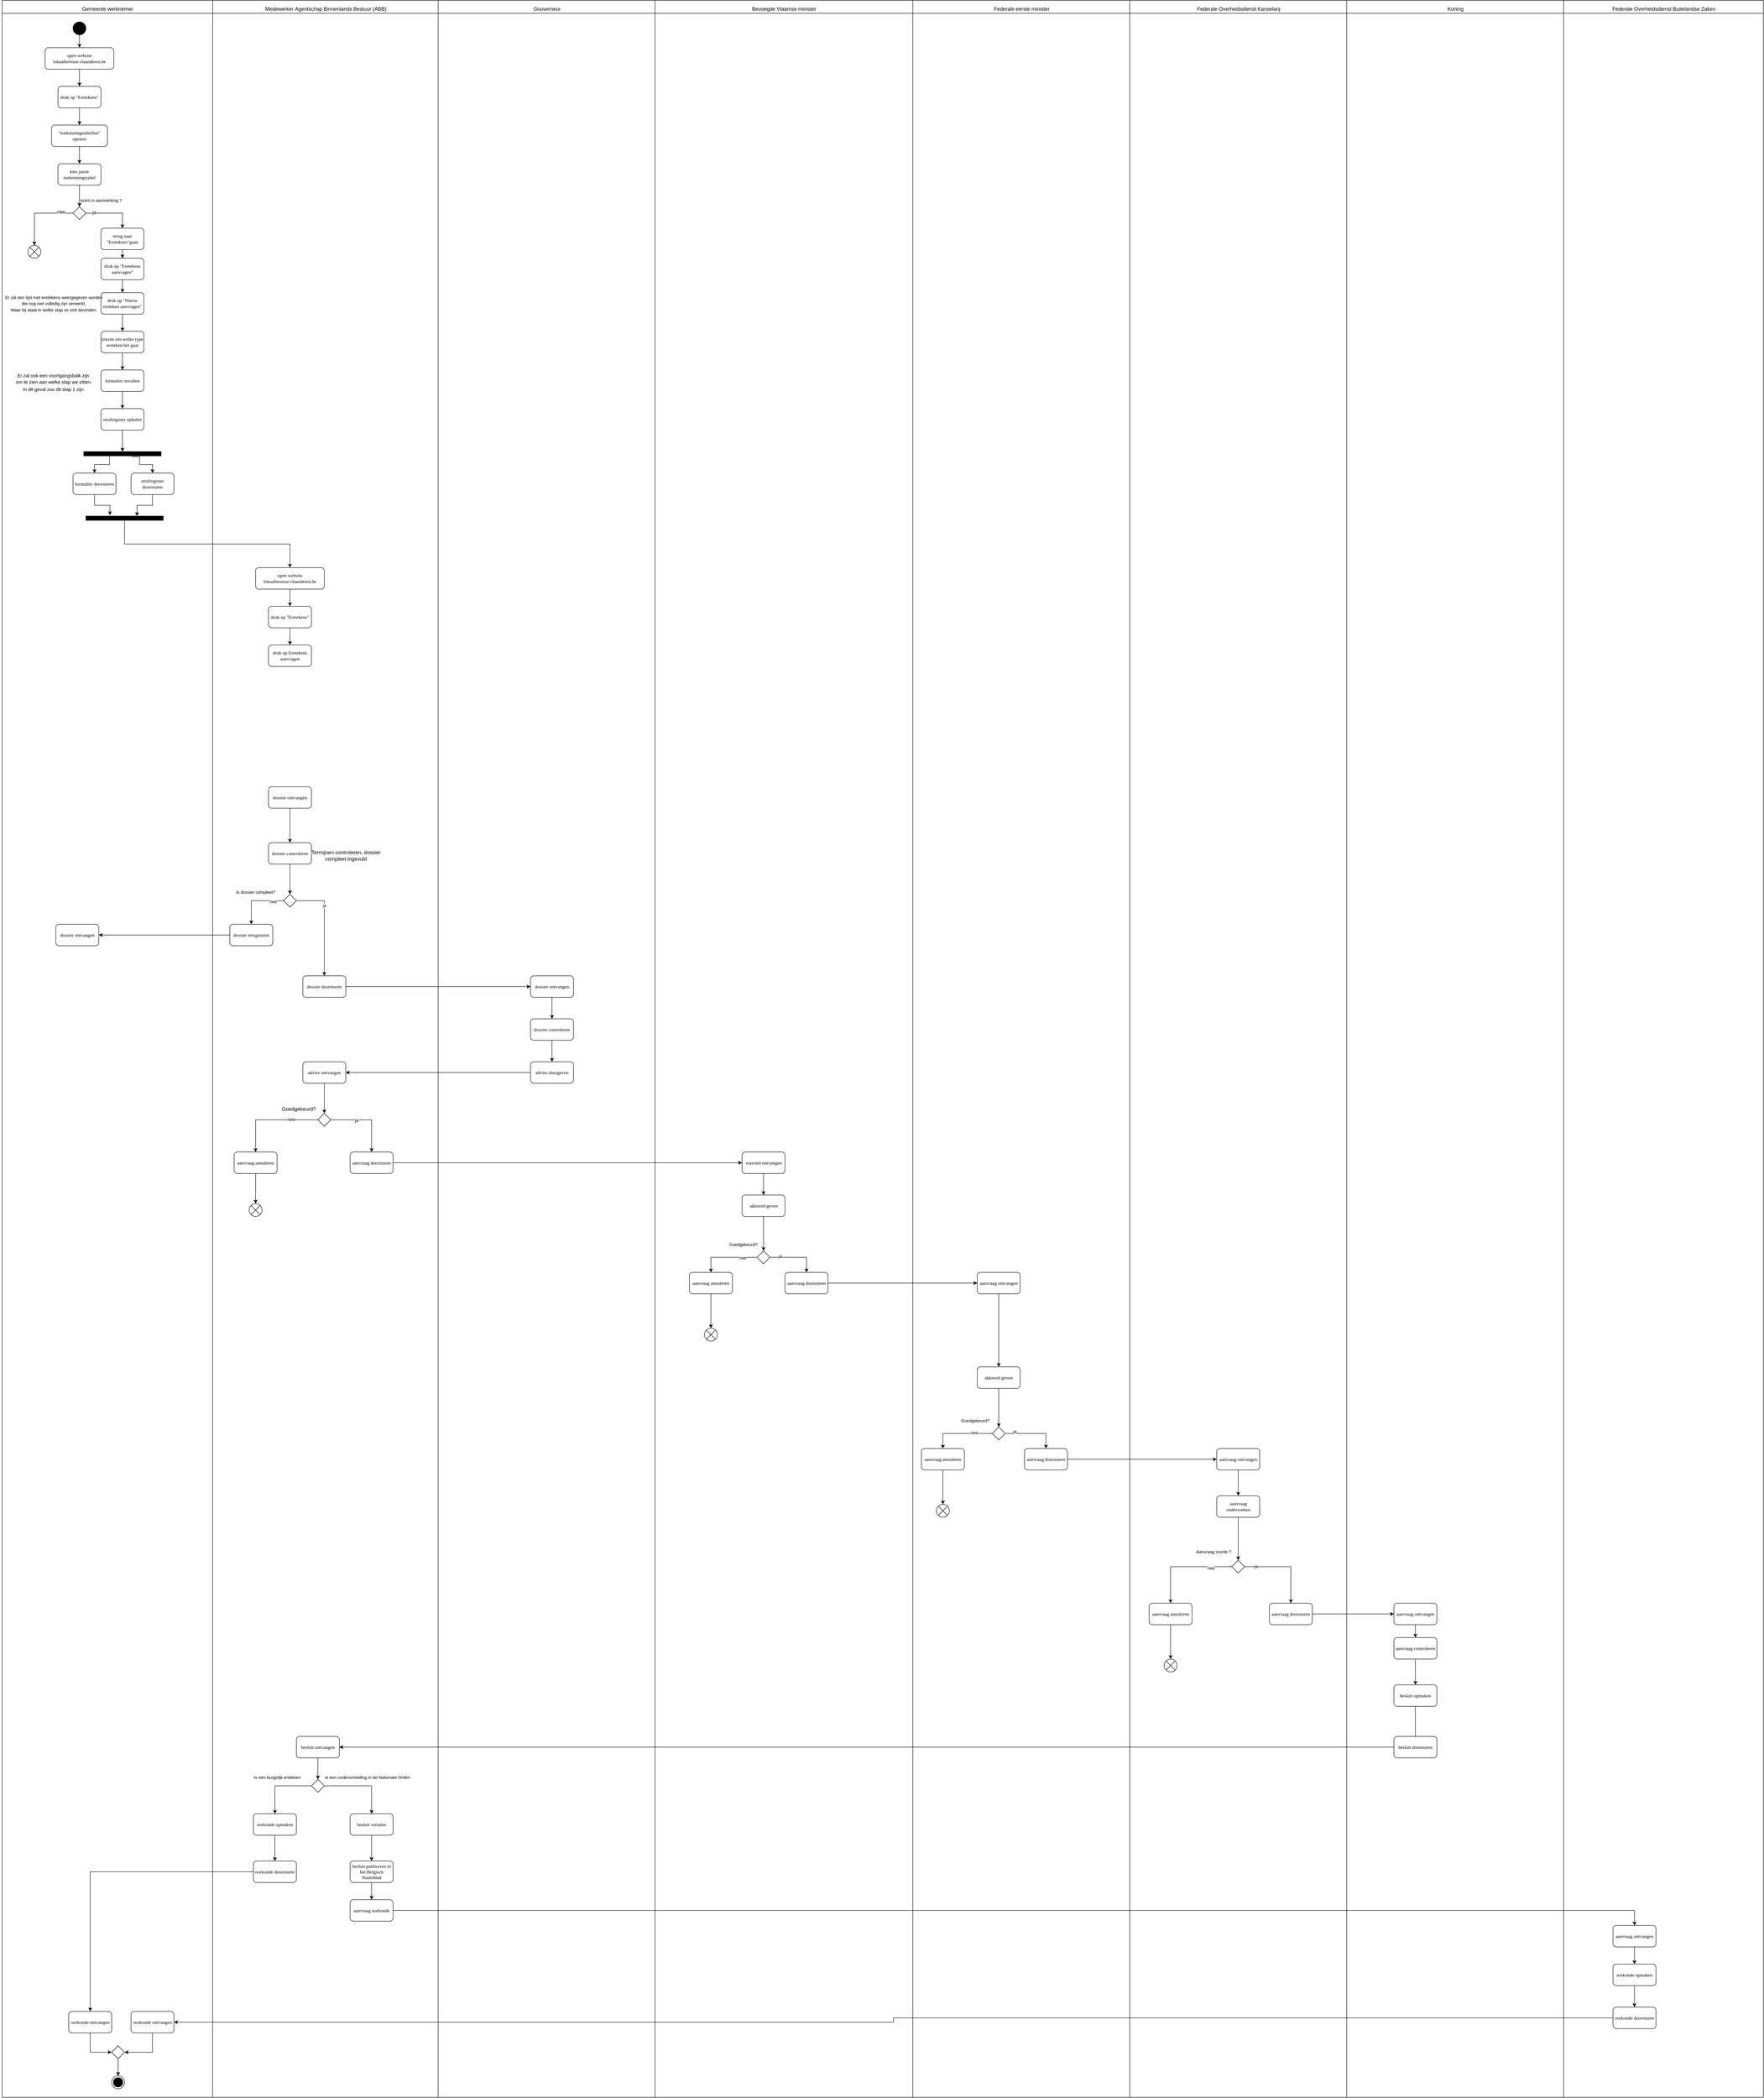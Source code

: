 <mxfile version="20.2.3" type="device"><diagram id="ZHenVUtdvTATAbaUtTwY" name="Pagina-1"><mxGraphModel dx="2122" dy="2817" grid="1" gridSize="10" guides="1" tooltips="1" connect="1" arrows="1" fold="1" page="1" pageScale="1" pageWidth="900" pageHeight="1600" math="0" shadow="0"><root><mxCell id="0"/><mxCell id="1" parent="0"/><mxCell id="qeYb6-Mk7p1NM57O7SrZ-1" value="&lt;font style=&quot;font-size: 12px; font-weight: normal;&quot;&gt;Gemeente werknemer&lt;/font&gt;" style="swimlane;html=1;startSize=30;fontSize=26;" parent="1" vertex="1"><mxGeometry x="-60" y="-620" width="490" height="4880" as="geometry"><mxRectangle x="50" y="-620" width="70" height="40" as="alternateBounds"/></mxGeometry></mxCell><mxCell id="qeYb6-Mk7p1NM57O7SrZ-23" style="edgeStyle=orthogonalEdgeStyle;rounded=0;orthogonalLoop=1;jettySize=auto;html=1;entryX=0.5;entryY=0;entryDx=0;entryDy=0;" parent="qeYb6-Mk7p1NM57O7SrZ-1" source="qeYb6-Mk7p1NM57O7SrZ-3" target="qeYb6-Mk7p1NM57O7SrZ-22" edge="1"><mxGeometry relative="1" as="geometry"/></mxCell><mxCell id="qeYb6-Mk7p1NM57O7SrZ-3" value="" style="ellipse;whiteSpace=wrap;html=1;rounded=0;shadow=0;comic=0;labelBackgroundColor=none;strokeWidth=1;fillColor=#000000;fontFamily=Verdana;fontSize=12;align=center;" parent="qeYb6-Mk7p1NM57O7SrZ-1" vertex="1"><mxGeometry x="165" y="50" width="30" height="30" as="geometry"/></mxCell><mxCell id="qeYb6-Mk7p1NM57O7SrZ-28" style="edgeStyle=orthogonalEdgeStyle;rounded=0;orthogonalLoop=1;jettySize=auto;html=1;entryX=0.5;entryY=0;entryDx=0;entryDy=0;" parent="qeYb6-Mk7p1NM57O7SrZ-1" source="qeYb6-Mk7p1NM57O7SrZ-4" target="qeYb6-Mk7p1NM57O7SrZ-27" edge="1"><mxGeometry relative="1" as="geometry"/></mxCell><mxCell id="qeYb6-Mk7p1NM57O7SrZ-4" value="&lt;span style=&quot;font-size: 11px;&quot;&gt;&quot;toekenningstabellen&quot; openen&lt;/span&gt;" style="rounded=1;whiteSpace=wrap;html=1;shadow=0;labelBackgroundColor=none;strokeWidth=1;fontFamily=Verdana;fontSize=8;align=center;" parent="qeYb6-Mk7p1NM57O7SrZ-1" vertex="1"><mxGeometry x="115" y="290" width="130" height="50" as="geometry"/></mxCell><mxCell id="qeYb6-Mk7p1NM57O7SrZ-15" style="edgeStyle=orthogonalEdgeStyle;rounded=0;orthogonalLoop=1;jettySize=auto;html=1;entryX=0.5;entryY=0;entryDx=0;entryDy=0;" parent="qeYb6-Mk7p1NM57O7SrZ-1" source="qeYb6-Mk7p1NM57O7SrZ-10" target="qeYb6-Mk7p1NM57O7SrZ-14" edge="1"><mxGeometry relative="1" as="geometry"/></mxCell><mxCell id="qeYb6-Mk7p1NM57O7SrZ-17" value="nee" style="edgeLabel;html=1;align=center;verticalAlign=middle;resizable=0;points=[];" parent="qeYb6-Mk7p1NM57O7SrZ-15" vertex="1" connectable="0"><mxGeometry x="-0.658" y="-3" relative="1" as="geometry"><mxPoint as="offset"/></mxGeometry></mxCell><mxCell id="qeYb6-Mk7p1NM57O7SrZ-20" style="edgeStyle=orthogonalEdgeStyle;rounded=0;orthogonalLoop=1;jettySize=auto;html=1;" parent="qeYb6-Mk7p1NM57O7SrZ-1" source="qeYb6-Mk7p1NM57O7SrZ-10" target="qeYb6-Mk7p1NM57O7SrZ-30" edge="1"><mxGeometry relative="1" as="geometry"><mxPoint x="280" y="590" as="targetPoint"/></mxGeometry></mxCell><mxCell id="qeYb6-Mk7p1NM57O7SrZ-21" value="ja" style="edgeLabel;html=1;align=center;verticalAlign=middle;resizable=0;points=[];" parent="qeYb6-Mk7p1NM57O7SrZ-20" vertex="1" connectable="0"><mxGeometry x="-0.68" y="2" relative="1" as="geometry"><mxPoint as="offset"/></mxGeometry></mxCell><mxCell id="qeYb6-Mk7p1NM57O7SrZ-10" value="" style="rhombus;fontSize=26;" parent="qeYb6-Mk7p1NM57O7SrZ-1" vertex="1"><mxGeometry x="165" y="480" width="30" height="30" as="geometry"/></mxCell><mxCell id="qeYb6-Mk7p1NM57O7SrZ-11" value="&lt;font style=&quot;font-size: 10px;&quot;&gt;komt in aanmerking ?&lt;/font&gt;" style="text;html=1;align=center;verticalAlign=middle;resizable=0;points=[];autosize=1;strokeColor=none;fillColor=none;" parent="qeYb6-Mk7p1NM57O7SrZ-1" vertex="1"><mxGeometry x="170" y="450" width="120" height="30" as="geometry"/></mxCell><mxCell id="qeYb6-Mk7p1NM57O7SrZ-14" value="" style="shape=sumEllipse;perimeter=ellipsePerimeter;whiteSpace=wrap;html=1;backgroundOutline=1;fontSize=26;" parent="qeYb6-Mk7p1NM57O7SrZ-1" vertex="1"><mxGeometry x="60" y="570" width="30" height="30" as="geometry"/></mxCell><mxCell id="qeYb6-Mk7p1NM57O7SrZ-25" style="edgeStyle=orthogonalEdgeStyle;rounded=0;orthogonalLoop=1;jettySize=auto;html=1;entryX=0.5;entryY=0;entryDx=0;entryDy=0;" parent="qeYb6-Mk7p1NM57O7SrZ-1" source="qeYb6-Mk7p1NM57O7SrZ-22" target="qeYb6-Mk7p1NM57O7SrZ-24" edge="1"><mxGeometry relative="1" as="geometry"/></mxCell><mxCell id="qeYb6-Mk7p1NM57O7SrZ-22" value="&lt;span style=&quot;font-size: 11px;&quot;&gt;open website lokaalbestuur.vlaanderen.be&lt;/span&gt;" style="rounded=1;whiteSpace=wrap;html=1;shadow=0;labelBackgroundColor=none;strokeWidth=1;fontFamily=Verdana;fontSize=8;align=center;" parent="qeYb6-Mk7p1NM57O7SrZ-1" vertex="1"><mxGeometry x="100" y="110" width="160" height="50" as="geometry"/></mxCell><mxCell id="qeYb6-Mk7p1NM57O7SrZ-26" style="edgeStyle=orthogonalEdgeStyle;rounded=0;orthogonalLoop=1;jettySize=auto;html=1;entryX=0.5;entryY=0;entryDx=0;entryDy=0;" parent="qeYb6-Mk7p1NM57O7SrZ-1" source="qeYb6-Mk7p1NM57O7SrZ-24" target="qeYb6-Mk7p1NM57O7SrZ-4" edge="1"><mxGeometry relative="1" as="geometry"/></mxCell><mxCell id="qeYb6-Mk7p1NM57O7SrZ-24" value="&lt;span style=&quot;font-size: 11px;&quot;&gt;druk op &quot;Eretekens&quot;&lt;/span&gt;" style="rounded=1;whiteSpace=wrap;html=1;shadow=0;labelBackgroundColor=none;strokeWidth=1;fontFamily=Verdana;fontSize=8;align=center;" parent="qeYb6-Mk7p1NM57O7SrZ-1" vertex="1"><mxGeometry x="130" y="200" width="100" height="50" as="geometry"/></mxCell><mxCell id="qeYb6-Mk7p1NM57O7SrZ-29" style="edgeStyle=orthogonalEdgeStyle;rounded=0;orthogonalLoop=1;jettySize=auto;html=1;" parent="qeYb6-Mk7p1NM57O7SrZ-1" source="qeYb6-Mk7p1NM57O7SrZ-27" target="qeYb6-Mk7p1NM57O7SrZ-10" edge="1"><mxGeometry relative="1" as="geometry"/></mxCell><mxCell id="qeYb6-Mk7p1NM57O7SrZ-27" value="&lt;span style=&quot;font-size: 11px;&quot;&gt;kies juiste toekenningstabel&lt;/span&gt;" style="rounded=1;whiteSpace=wrap;html=1;shadow=0;labelBackgroundColor=none;strokeWidth=1;fontFamily=Verdana;fontSize=8;align=center;" parent="qeYb6-Mk7p1NM57O7SrZ-1" vertex="1"><mxGeometry x="130" y="380" width="100" height="50" as="geometry"/></mxCell><mxCell id="qeYb6-Mk7p1NM57O7SrZ-32" style="edgeStyle=orthogonalEdgeStyle;rounded=0;orthogonalLoop=1;jettySize=auto;html=1;entryX=0.5;entryY=0;entryDx=0;entryDy=0;" parent="qeYb6-Mk7p1NM57O7SrZ-1" source="qeYb6-Mk7p1NM57O7SrZ-30" target="qeYb6-Mk7p1NM57O7SrZ-31" edge="1"><mxGeometry relative="1" as="geometry"/></mxCell><mxCell id="qeYb6-Mk7p1NM57O7SrZ-30" value="&lt;span style=&quot;font-size: 11px;&quot;&gt;terug naar &quot;Eretekens&quot;gaan&lt;/span&gt;" style="rounded=1;whiteSpace=wrap;html=1;shadow=0;labelBackgroundColor=none;strokeWidth=1;fontFamily=Verdana;fontSize=8;align=center;" parent="qeYb6-Mk7p1NM57O7SrZ-1" vertex="1"><mxGeometry x="230" y="530" width="100" height="50" as="geometry"/></mxCell><mxCell id="9wcQgwwhlBo-kCtyg5Ln-26" style="edgeStyle=orthogonalEdgeStyle;rounded=0;orthogonalLoop=1;jettySize=auto;html=1;entryX=0.5;entryY=0;entryDx=0;entryDy=0;" edge="1" parent="qeYb6-Mk7p1NM57O7SrZ-1" source="qeYb6-Mk7p1NM57O7SrZ-31" target="9wcQgwwhlBo-kCtyg5Ln-25"><mxGeometry relative="1" as="geometry"/></mxCell><mxCell id="qeYb6-Mk7p1NM57O7SrZ-31" value="&lt;span style=&quot;font-size: 11px;&quot;&gt;druk op &quot;Eretekens aanvragen&quot;&lt;/span&gt;" style="rounded=1;whiteSpace=wrap;html=1;shadow=0;labelBackgroundColor=none;strokeWidth=1;fontFamily=Verdana;fontSize=8;align=center;" parent="qeYb6-Mk7p1NM57O7SrZ-1" vertex="1"><mxGeometry x="230" y="600" width="100" height="50" as="geometry"/></mxCell><mxCell id="qeYb6-Mk7p1NM57O7SrZ-36" style="edgeStyle=orthogonalEdgeStyle;rounded=0;orthogonalLoop=1;jettySize=auto;html=1;entryX=0.5;entryY=0;entryDx=0;entryDy=0;" parent="qeYb6-Mk7p1NM57O7SrZ-1" source="qeYb6-Mk7p1NM57O7SrZ-33" target="9wcQgwwhlBo-kCtyg5Ln-1" edge="1"><mxGeometry relative="1" as="geometry"><mxPoint x="280" y="860" as="targetPoint"/></mxGeometry></mxCell><mxCell id="qeYb6-Mk7p1NM57O7SrZ-33" value="&lt;span style=&quot;font-size: 11px;&quot;&gt;kiezen om welke type ereteken het gaat&lt;/span&gt;" style="rounded=1;whiteSpace=wrap;html=1;shadow=0;labelBackgroundColor=none;strokeWidth=1;fontFamily=Verdana;fontSize=8;align=center;" parent="qeYb6-Mk7p1NM57O7SrZ-1" vertex="1"><mxGeometry x="230" y="770" width="100" height="50" as="geometry"/></mxCell><mxCell id="8twhK0O1LXAX3PJHNR0f-55" value="&lt;span style=&quot;font-size: 11px;&quot;&gt;dossier ontvangen&lt;/span&gt;" style="rounded=1;whiteSpace=wrap;html=1;shadow=0;labelBackgroundColor=none;strokeWidth=1;fontFamily=Verdana;fontSize=8;align=center;" parent="qeYb6-Mk7p1NM57O7SrZ-1" vertex="1"><mxGeometry x="125" y="2150" width="100" height="50" as="geometry"/></mxCell><mxCell id="Xzkce-4FoRbqYDj6auFc-2" style="edgeStyle=orthogonalEdgeStyle;rounded=0;orthogonalLoop=1;jettySize=auto;html=1;entryX=0;entryY=0.5;entryDx=0;entryDy=0;" parent="qeYb6-Mk7p1NM57O7SrZ-1" source="dqIwUDd032EUe0eFCUuS-176" target="Xzkce-4FoRbqYDj6auFc-1" edge="1"><mxGeometry relative="1" as="geometry"/></mxCell><mxCell id="dqIwUDd032EUe0eFCUuS-176" value="&lt;span style=&quot;font-size: 11px;&quot;&gt;oorkonde ontvangen&lt;/span&gt;" style="rounded=1;whiteSpace=wrap;html=1;shadow=0;labelBackgroundColor=none;strokeWidth=1;fontFamily=Verdana;fontSize=8;align=center;" parent="qeYb6-Mk7p1NM57O7SrZ-1" vertex="1"><mxGeometry x="155" y="4680" width="100" height="50" as="geometry"/></mxCell><mxCell id="Xzkce-4FoRbqYDj6auFc-3" style="edgeStyle=orthogonalEdgeStyle;rounded=0;orthogonalLoop=1;jettySize=auto;html=1;entryX=1;entryY=0.5;entryDx=0;entryDy=0;" parent="qeYb6-Mk7p1NM57O7SrZ-1" source="dqIwUDd032EUe0eFCUuS-184" target="Xzkce-4FoRbqYDj6auFc-1" edge="1"><mxGeometry relative="1" as="geometry"><Array as="points"><mxPoint x="350" y="4775"/></Array></mxGeometry></mxCell><mxCell id="dqIwUDd032EUe0eFCUuS-184" value="&lt;span style=&quot;font-size: 11px;&quot;&gt;oorkonde ontvangen&lt;/span&gt;" style="rounded=1;whiteSpace=wrap;html=1;shadow=0;labelBackgroundColor=none;strokeWidth=1;fontFamily=Verdana;fontSize=8;align=center;" parent="qeYb6-Mk7p1NM57O7SrZ-1" vertex="1"><mxGeometry x="300" y="4680" width="100" height="50" as="geometry"/></mxCell><mxCell id="dqIwUDd032EUe0eFCUuS-186" value="" style="ellipse;html=1;shape=endState;fillColor=#000000;strokeColor=#000000;fontSize=26;" parent="qeYb6-Mk7p1NM57O7SrZ-1" vertex="1"><mxGeometry x="255" y="4830" width="30" height="30" as="geometry"/></mxCell><mxCell id="Xzkce-4FoRbqYDj6auFc-4" style="edgeStyle=orthogonalEdgeStyle;rounded=0;orthogonalLoop=1;jettySize=auto;html=1;" parent="qeYb6-Mk7p1NM57O7SrZ-1" source="Xzkce-4FoRbqYDj6auFc-1" target="dqIwUDd032EUe0eFCUuS-186" edge="1"><mxGeometry relative="1" as="geometry"/></mxCell><mxCell id="Xzkce-4FoRbqYDj6auFc-1" value="" style="rhombus;fontSize=26;" parent="qeYb6-Mk7p1NM57O7SrZ-1" vertex="1"><mxGeometry x="255" y="4760" width="30" height="30" as="geometry"/></mxCell><mxCell id="9wcQgwwhlBo-kCtyg5Ln-5" style="edgeStyle=orthogonalEdgeStyle;rounded=0;orthogonalLoop=1;jettySize=auto;html=1;entryX=0.5;entryY=0;entryDx=0;entryDy=0;" edge="1" parent="qeYb6-Mk7p1NM57O7SrZ-1" source="9wcQgwwhlBo-kCtyg5Ln-1" target="9wcQgwwhlBo-kCtyg5Ln-7"><mxGeometry relative="1" as="geometry"><mxPoint x="280" y="950" as="targetPoint"/></mxGeometry></mxCell><mxCell id="9wcQgwwhlBo-kCtyg5Ln-1" value="&lt;span style=&quot;font-size: 11px;&quot;&gt;formulier invullen&lt;/span&gt;" style="rounded=1;whiteSpace=wrap;html=1;shadow=0;labelBackgroundColor=none;strokeWidth=1;fontFamily=Verdana;fontSize=8;align=center;" vertex="1" parent="qeYb6-Mk7p1NM57O7SrZ-1"><mxGeometry x="230" y="860" width="100" height="50" as="geometry"/></mxCell><mxCell id="9wcQgwwhlBo-kCtyg5Ln-2" value="&lt;font style=&quot;font-size: 11px;&quot;&gt;Er zal ook een voortgangsbalk zijn&amp;nbsp;&lt;br&gt;om te zien aan welke stap we zitten.&lt;/font&gt;" style="text;html=1;align=center;verticalAlign=middle;resizable=0;points=[];autosize=1;strokeColor=none;fillColor=none;" vertex="1" parent="qeYb6-Mk7p1NM57O7SrZ-1"><mxGeometry x="20" y="860" width="200" height="40" as="geometry"/></mxCell><mxCell id="9wcQgwwhlBo-kCtyg5Ln-3" value="&lt;font style=&quot;font-size: 11px;&quot;&gt;In dit geval zou dit stap 1 zijn.&lt;/font&gt;" style="text;html=1;align=center;verticalAlign=middle;resizable=0;points=[];autosize=1;strokeColor=none;fillColor=none;" vertex="1" parent="qeYb6-Mk7p1NM57O7SrZ-1"><mxGeometry x="35" y="890" width="170" height="30" as="geometry"/></mxCell><mxCell id="9wcQgwwhlBo-kCtyg5Ln-9" style="edgeStyle=orthogonalEdgeStyle;rounded=0;orthogonalLoop=1;jettySize=auto;html=1;entryX=0.5;entryY=0;entryDx=0;entryDy=0;" edge="1" parent="qeYb6-Mk7p1NM57O7SrZ-1" source="9wcQgwwhlBo-kCtyg5Ln-7" target="9wcQgwwhlBo-kCtyg5Ln-8"><mxGeometry relative="1" as="geometry"/></mxCell><mxCell id="9wcQgwwhlBo-kCtyg5Ln-7" value="&lt;span style=&quot;font-size: 11px;&quot;&gt;strafregister ophalen&lt;/span&gt;" style="rounded=1;whiteSpace=wrap;html=1;shadow=0;labelBackgroundColor=none;strokeWidth=1;fontFamily=Verdana;fontSize=8;align=center;" vertex="1" parent="qeYb6-Mk7p1NM57O7SrZ-1"><mxGeometry x="230" y="950" width="100" height="50" as="geometry"/></mxCell><mxCell id="9wcQgwwhlBo-kCtyg5Ln-12" style="edgeStyle=orthogonalEdgeStyle;rounded=0;orthogonalLoop=1;jettySize=auto;html=1;entryX=0.5;entryY=0;entryDx=0;entryDy=0;" edge="1" parent="qeYb6-Mk7p1NM57O7SrZ-1" source="9wcQgwwhlBo-kCtyg5Ln-8" target="9wcQgwwhlBo-kCtyg5Ln-10"><mxGeometry relative="1" as="geometry"><Array as="points"><mxPoint x="250" y="1080"/><mxPoint x="215" y="1080"/></Array></mxGeometry></mxCell><mxCell id="9wcQgwwhlBo-kCtyg5Ln-13" style="edgeStyle=orthogonalEdgeStyle;rounded=0;orthogonalLoop=1;jettySize=auto;html=1;entryX=0.5;entryY=0;entryDx=0;entryDy=0;exitX=0.628;exitY=0.9;exitDx=0;exitDy=0;exitPerimeter=0;" edge="1" parent="qeYb6-Mk7p1NM57O7SrZ-1" source="9wcQgwwhlBo-kCtyg5Ln-8" target="9wcQgwwhlBo-kCtyg5Ln-11"><mxGeometry relative="1" as="geometry"><Array as="points"><mxPoint x="303" y="1062"/><mxPoint x="320" y="1062"/><mxPoint x="320" y="1080"/><mxPoint x="350" y="1080"/></Array></mxGeometry></mxCell><mxCell id="9wcQgwwhlBo-kCtyg5Ln-8" value="" style="whiteSpace=wrap;html=1;rounded=0;shadow=0;comic=0;labelBackgroundColor=none;strokeWidth=1;fillColor=#000000;fontFamily=Verdana;fontSize=12;align=center;rotation=0;" vertex="1" parent="qeYb6-Mk7p1NM57O7SrZ-1"><mxGeometry x="190" y="1050" width="180" height="10" as="geometry"/></mxCell><mxCell id="9wcQgwwhlBo-kCtyg5Ln-15" style="edgeStyle=orthogonalEdgeStyle;rounded=0;orthogonalLoop=1;jettySize=auto;html=1;entryX=0.311;entryY=-0.2;entryDx=0;entryDy=0;entryPerimeter=0;" edge="1" parent="qeYb6-Mk7p1NM57O7SrZ-1" source="9wcQgwwhlBo-kCtyg5Ln-10" target="9wcQgwwhlBo-kCtyg5Ln-14"><mxGeometry relative="1" as="geometry"/></mxCell><mxCell id="9wcQgwwhlBo-kCtyg5Ln-10" value="&lt;span style=&quot;font-size: 11px;&quot;&gt;formulier doorsturen&lt;/span&gt;" style="rounded=1;whiteSpace=wrap;html=1;shadow=0;labelBackgroundColor=none;strokeWidth=1;fontFamily=Verdana;fontSize=8;align=center;" vertex="1" parent="qeYb6-Mk7p1NM57O7SrZ-1"><mxGeometry x="165" y="1100" width="100" height="50" as="geometry"/></mxCell><mxCell id="9wcQgwwhlBo-kCtyg5Ln-16" style="edgeStyle=orthogonalEdgeStyle;rounded=0;orthogonalLoop=1;jettySize=auto;html=1;entryX=0.661;entryY=0;entryDx=0;entryDy=0;entryPerimeter=0;" edge="1" parent="qeYb6-Mk7p1NM57O7SrZ-1" source="9wcQgwwhlBo-kCtyg5Ln-11" target="9wcQgwwhlBo-kCtyg5Ln-14"><mxGeometry relative="1" as="geometry"/></mxCell><mxCell id="9wcQgwwhlBo-kCtyg5Ln-11" value="&lt;span style=&quot;font-size: 11px;&quot;&gt;strafregister doorsturen&lt;/span&gt;" style="rounded=1;whiteSpace=wrap;html=1;shadow=0;labelBackgroundColor=none;strokeWidth=1;fontFamily=Verdana;fontSize=8;align=center;" vertex="1" parent="qeYb6-Mk7p1NM57O7SrZ-1"><mxGeometry x="300" y="1100" width="100" height="50" as="geometry"/></mxCell><mxCell id="9wcQgwwhlBo-kCtyg5Ln-14" value="" style="whiteSpace=wrap;html=1;rounded=0;shadow=0;comic=0;labelBackgroundColor=none;strokeWidth=1;fillColor=#000000;fontFamily=Verdana;fontSize=12;align=center;rotation=0;" vertex="1" parent="qeYb6-Mk7p1NM57O7SrZ-1"><mxGeometry x="195" y="1200" width="180" height="10" as="geometry"/></mxCell><mxCell id="9wcQgwwhlBo-kCtyg5Ln-27" style="edgeStyle=orthogonalEdgeStyle;rounded=0;orthogonalLoop=1;jettySize=auto;html=1;entryX=0.5;entryY=0;entryDx=0;entryDy=0;" edge="1" parent="qeYb6-Mk7p1NM57O7SrZ-1" source="9wcQgwwhlBo-kCtyg5Ln-25" target="qeYb6-Mk7p1NM57O7SrZ-33"><mxGeometry relative="1" as="geometry"/></mxCell><mxCell id="9wcQgwwhlBo-kCtyg5Ln-25" value="&lt;span style=&quot;font-size: 11px;&quot;&gt;druk op &quot;Nieuw ereteken aanvragen&quot;&lt;/span&gt;" style="rounded=1;whiteSpace=wrap;html=1;shadow=0;labelBackgroundColor=none;strokeWidth=1;fontFamily=Verdana;fontSize=8;align=center;" vertex="1" parent="qeYb6-Mk7p1NM57O7SrZ-1"><mxGeometry x="230" y="680" width="100" height="50" as="geometry"/></mxCell><mxCell id="9wcQgwwhlBo-kCtyg5Ln-28" value="&lt;font style=&quot;font-size: 10px;&quot;&gt;Er zal een lijst met eretekens weergegeven worden&lt;br&gt;die nog niet volledig zijn verwerkt.&lt;br&gt;&lt;font style=&quot;font-size: 10px;&quot;&gt;Waar bij staat in welke stap ze zich bevinden.&lt;/font&gt;&lt;/font&gt;" style="text;html=1;align=center;verticalAlign=middle;resizable=0;points=[];autosize=1;strokeColor=none;fillColor=none;" vertex="1" parent="qeYb6-Mk7p1NM57O7SrZ-1"><mxGeometry x="-5" y="675" width="250" height="60" as="geometry"/></mxCell><mxCell id="qeYb6-Mk7p1NM57O7SrZ-5" value="&lt;font style=&quot;font-size: 12px; font-weight: normal;&quot;&gt;Medewerker&amp;nbsp;Agentschap Binnenlands Bestuur (ABB)&lt;/font&gt;" style="swimlane;html=1;startSize=30;fontSize=26;movable=1;resizable=1;rotatable=1;deletable=1;editable=1;connectable=1;" parent="1" vertex="1"><mxGeometry x="430" y="-620" width="525" height="4880" as="geometry"><mxRectangle x="50" y="-620" width="70" height="40" as="alternateBounds"/></mxGeometry></mxCell><mxCell id="8twhK0O1LXAX3PJHNR0f-30" style="edgeStyle=orthogonalEdgeStyle;rounded=0;orthogonalLoop=1;jettySize=auto;html=1;entryX=0.5;entryY=0;entryDx=0;entryDy=0;fontSize=10;" parent="qeYb6-Mk7p1NM57O7SrZ-5" edge="1"><mxGeometry relative="1" as="geometry"><mxPoint x="180" y="1870" as="sourcePoint"/></mxGeometry></mxCell><mxCell id="8twhK0O1LXAX3PJHNR0f-60" style="edgeStyle=orthogonalEdgeStyle;rounded=0;orthogonalLoop=1;jettySize=auto;html=1;fontSize=10;" parent="qeYb6-Mk7p1NM57O7SrZ-5" source="8twhK0O1LXAX3PJHNR0f-43" target="8twhK0O1LXAX3PJHNR0f-58" edge="1"><mxGeometry relative="1" as="geometry"/></mxCell><mxCell id="8twhK0O1LXAX3PJHNR0f-43" value="&lt;span style=&quot;font-size: 11px;&quot;&gt;dossier ontvangen&lt;/span&gt;" style="rounded=1;whiteSpace=wrap;html=1;shadow=0;labelBackgroundColor=none;strokeWidth=1;fontFamily=Verdana;fontSize=8;align=center;" parent="qeYb6-Mk7p1NM57O7SrZ-5" vertex="1"><mxGeometry x="130" y="1830" width="100" height="50" as="geometry"/></mxCell><mxCell id="8twhK0O1LXAX3PJHNR0f-51" style="edgeStyle=orthogonalEdgeStyle;rounded=0;orthogonalLoop=1;jettySize=auto;html=1;entryX=0.5;entryY=0;entryDx=0;entryDy=0;fontSize=10;" parent="qeYb6-Mk7p1NM57O7SrZ-5" source="8twhK0O1LXAX3PJHNR0f-45" target="8twhK0O1LXAX3PJHNR0f-49" edge="1"><mxGeometry relative="1" as="geometry"/></mxCell><mxCell id="8twhK0O1LXAX3PJHNR0f-52" value="nee" style="edgeLabel;html=1;align=center;verticalAlign=middle;resizable=0;points=[];fontSize=10;" parent="8twhK0O1LXAX3PJHNR0f-51" vertex="1" connectable="0"><mxGeometry x="-0.62" y="2" relative="1" as="geometry"><mxPoint as="offset"/></mxGeometry></mxCell><mxCell id="8twhK0O1LXAX3PJHNR0f-45" value="" style="rhombus;fontSize=26;" parent="qeYb6-Mk7p1NM57O7SrZ-5" vertex="1"><mxGeometry x="165" y="2080" width="30" height="30" as="geometry"/></mxCell><mxCell id="8twhK0O1LXAX3PJHNR0f-46" value="Is dossier compleet?" style="text;html=1;align=center;verticalAlign=middle;resizable=0;points=[];autosize=1;strokeColor=none;fillColor=none;fontSize=10;" parent="qeYb6-Mk7p1NM57O7SrZ-5" vertex="1"><mxGeometry x="40" y="2060" width="120" height="30" as="geometry"/></mxCell><mxCell id="8twhK0O1LXAX3PJHNR0f-49" value="&lt;span style=&quot;font-size: 11px;&quot;&gt;dossier terugsturen&lt;/span&gt;" style="rounded=1;whiteSpace=wrap;html=1;shadow=0;labelBackgroundColor=none;strokeWidth=1;fontFamily=Verdana;fontSize=8;align=center;" parent="qeYb6-Mk7p1NM57O7SrZ-5" vertex="1"><mxGeometry x="40" y="2150" width="100" height="50" as="geometry"/></mxCell><mxCell id="8twhK0O1LXAX3PJHNR0f-62" style="edgeStyle=orthogonalEdgeStyle;rounded=0;orthogonalLoop=1;jettySize=auto;html=1;entryX=0.5;entryY=0;entryDx=0;entryDy=0;fontSize=10;" parent="qeYb6-Mk7p1NM57O7SrZ-5" source="8twhK0O1LXAX3PJHNR0f-58" target="8twhK0O1LXAX3PJHNR0f-45" edge="1"><mxGeometry relative="1" as="geometry"/></mxCell><mxCell id="8twhK0O1LXAX3PJHNR0f-58" value="&lt;span style=&quot;font-size: 11px;&quot;&gt;dossier controleren&lt;/span&gt;" style="rounded=1;whiteSpace=wrap;html=1;shadow=0;labelBackgroundColor=none;strokeWidth=1;fontFamily=Verdana;fontSize=8;align=center;" parent="qeYb6-Mk7p1NM57O7SrZ-5" vertex="1"><mxGeometry x="130" y="1960" width="100" height="50" as="geometry"/></mxCell><mxCell id="8twhK0O1LXAX3PJHNR0f-64" style="edgeStyle=orthogonalEdgeStyle;rounded=0;orthogonalLoop=1;jettySize=auto;html=1;fontSize=10;entryX=0.5;entryY=0;entryDx=0;entryDy=0;" parent="qeYb6-Mk7p1NM57O7SrZ-5" source="8twhK0O1LXAX3PJHNR0f-45" target="8twhK0O1LXAX3PJHNR0f-75" edge="1"><mxGeometry relative="1" as="geometry"><mxPoint x="260" y="2140" as="targetPoint"/></mxGeometry></mxCell><mxCell id="8twhK0O1LXAX3PJHNR0f-67" value="ja" style="edgeLabel;html=1;align=center;verticalAlign=middle;resizable=0;points=[];fontSize=10;" parent="8twhK0O1LXAX3PJHNR0f-64" vertex="1" connectable="0"><mxGeometry x="-0.37" relative="1" as="geometry"><mxPoint as="offset"/></mxGeometry></mxCell><mxCell id="8twhK0O1LXAX3PJHNR0f-75" value="&lt;span style=&quot;font-size: 11px;&quot;&gt;dossier doorsturen&lt;/span&gt;" style="rounded=1;whiteSpace=wrap;html=1;shadow=0;labelBackgroundColor=none;strokeWidth=1;fontFamily=Verdana;fontSize=8;align=center;" parent="qeYb6-Mk7p1NM57O7SrZ-5" vertex="1"><mxGeometry x="210" y="2270" width="100" height="50" as="geometry"/></mxCell><mxCell id="8twhK0O1LXAX3PJHNR0f-85" style="edgeStyle=orthogonalEdgeStyle;rounded=0;orthogonalLoop=1;jettySize=auto;html=1;entryX=0.5;entryY=0;entryDx=0;entryDy=0;fontSize=10;" parent="qeYb6-Mk7p1NM57O7SrZ-5" edge="1"><mxGeometry relative="1" as="geometry"><mxPoint x="215" y="2360" as="targetPoint"/></mxGeometry></mxCell><mxCell id="8twhK0O1LXAX3PJHNR0f-89" style="edgeStyle=orthogonalEdgeStyle;rounded=0;orthogonalLoop=1;jettySize=auto;html=1;entryX=0.5;entryY=0;entryDx=0;entryDy=0;fontSize=10;" parent="qeYb6-Mk7p1NM57O7SrZ-5" edge="1"><mxGeometry relative="1" as="geometry"><mxPoint x="450" y="2360" as="targetPoint"/></mxGeometry></mxCell><mxCell id="dqIwUDd032EUe0eFCUuS-10" style="edgeStyle=orthogonalEdgeStyle;rounded=0;orthogonalLoop=1;jettySize=auto;html=1;entryX=0.5;entryY=0;entryDx=0;entryDy=0;" parent="qeYb6-Mk7p1NM57O7SrZ-5" source="dqIwUDd032EUe0eFCUuS-7" target="dqIwUDd032EUe0eFCUuS-9" edge="1"><mxGeometry relative="1" as="geometry"/></mxCell><mxCell id="dqIwUDd032EUe0eFCUuS-7" value="&lt;span style=&quot;font-size: 11px;&quot;&gt;advies ontvangen&lt;/span&gt;" style="rounded=1;whiteSpace=wrap;html=1;shadow=0;labelBackgroundColor=none;strokeWidth=1;fontFamily=Verdana;fontSize=8;align=center;" parent="qeYb6-Mk7p1NM57O7SrZ-5" vertex="1"><mxGeometry x="210" y="2470" width="100" height="50" as="geometry"/></mxCell><mxCell id="dqIwUDd032EUe0eFCUuS-13" style="edgeStyle=orthogonalEdgeStyle;rounded=0;orthogonalLoop=1;jettySize=auto;html=1;entryX=0.5;entryY=0;entryDx=0;entryDy=0;" parent="qeYb6-Mk7p1NM57O7SrZ-5" source="dqIwUDd032EUe0eFCUuS-9" target="dqIwUDd032EUe0eFCUuS-12" edge="1"><mxGeometry relative="1" as="geometry"/></mxCell><mxCell id="dqIwUDd032EUe0eFCUuS-16" value="nee" style="edgeLabel;html=1;align=center;verticalAlign=middle;resizable=0;points=[];" parent="dqIwUDd032EUe0eFCUuS-13" vertex="1" connectable="0"><mxGeometry x="-0.431" y="-1" relative="1" as="geometry"><mxPoint as="offset"/></mxGeometry></mxCell><mxCell id="dqIwUDd032EUe0eFCUuS-18" style="edgeStyle=orthogonalEdgeStyle;rounded=0;orthogonalLoop=1;jettySize=auto;html=1;" parent="qeYb6-Mk7p1NM57O7SrZ-5" source="dqIwUDd032EUe0eFCUuS-9" target="dqIwUDd032EUe0eFCUuS-17" edge="1"><mxGeometry relative="1" as="geometry"/></mxCell><mxCell id="dqIwUDd032EUe0eFCUuS-19" value="ja" style="edgeLabel;html=1;align=center;verticalAlign=middle;resizable=0;points=[];" parent="dqIwUDd032EUe0eFCUuS-18" vertex="1" connectable="0"><mxGeometry x="-0.294" y="-1" relative="1" as="geometry"><mxPoint as="offset"/></mxGeometry></mxCell><mxCell id="dqIwUDd032EUe0eFCUuS-9" value="" style="rhombus;fontSize=26;" parent="qeYb6-Mk7p1NM57O7SrZ-5" vertex="1"><mxGeometry x="245" y="2590" width="30" height="30" as="geometry"/></mxCell><mxCell id="dqIwUDd032EUe0eFCUuS-15" style="edgeStyle=orthogonalEdgeStyle;rounded=0;orthogonalLoop=1;jettySize=auto;html=1;entryX=0.5;entryY=0;entryDx=0;entryDy=0;" parent="qeYb6-Mk7p1NM57O7SrZ-5" source="dqIwUDd032EUe0eFCUuS-12" target="dqIwUDd032EUe0eFCUuS-14" edge="1"><mxGeometry relative="1" as="geometry"/></mxCell><mxCell id="dqIwUDd032EUe0eFCUuS-12" value="&lt;span style=&quot;font-size: 11px;&quot;&gt;aanvraag annuleren&lt;/span&gt;" style="rounded=1;whiteSpace=wrap;html=1;shadow=0;labelBackgroundColor=none;strokeWidth=1;fontFamily=Verdana;fontSize=8;align=center;" parent="qeYb6-Mk7p1NM57O7SrZ-5" vertex="1"><mxGeometry x="50" y="2680" width="100" height="50" as="geometry"/></mxCell><mxCell id="dqIwUDd032EUe0eFCUuS-14" value="" style="shape=sumEllipse;perimeter=ellipsePerimeter;whiteSpace=wrap;html=1;backgroundOutline=1;fontSize=26;" parent="qeYb6-Mk7p1NM57O7SrZ-5" vertex="1"><mxGeometry x="85" y="2800" width="30" height="30" as="geometry"/></mxCell><mxCell id="dqIwUDd032EUe0eFCUuS-17" value="&lt;span style=&quot;font-size: 11px;&quot;&gt;aanvraag doorsturen&lt;/span&gt;" style="rounded=1;whiteSpace=wrap;html=1;shadow=0;labelBackgroundColor=none;strokeWidth=1;fontFamily=Verdana;fontSize=8;align=center;" parent="qeYb6-Mk7p1NM57O7SrZ-5" vertex="1"><mxGeometry x="320" y="2680" width="100" height="50" as="geometry"/></mxCell><mxCell id="dqIwUDd032EUe0eFCUuS-168" style="edgeStyle=orthogonalEdgeStyle;rounded=0;orthogonalLoop=1;jettySize=auto;html=1;entryX=0.5;entryY=0;entryDx=0;entryDy=0;fontSize=10;" parent="qeYb6-Mk7p1NM57O7SrZ-5" source="dqIwUDd032EUe0eFCUuS-145" target="dqIwUDd032EUe0eFCUuS-167" edge="1"><mxGeometry relative="1" as="geometry"/></mxCell><mxCell id="dqIwUDd032EUe0eFCUuS-145" value="&lt;span style=&quot;font-size: 11px;&quot;&gt;besluit ontvangen&lt;/span&gt;" style="rounded=1;whiteSpace=wrap;html=1;shadow=0;labelBackgroundColor=none;strokeWidth=1;fontFamily=Verdana;fontSize=8;align=center;" parent="qeYb6-Mk7p1NM57O7SrZ-5" vertex="1"><mxGeometry x="195" y="4040" width="100" height="50" as="geometry"/></mxCell><mxCell id="dqIwUDd032EUe0eFCUuS-151" style="edgeStyle=orthogonalEdgeStyle;rounded=0;orthogonalLoop=1;jettySize=auto;html=1;entryX=0.5;entryY=0;entryDx=0;entryDy=0;fontSize=10;" parent="qeYb6-Mk7p1NM57O7SrZ-5" source="dqIwUDd032EUe0eFCUuS-148" target="dqIwUDd032EUe0eFCUuS-150" edge="1"><mxGeometry relative="1" as="geometry"/></mxCell><mxCell id="dqIwUDd032EUe0eFCUuS-148" value="&lt;span style=&quot;font-size: 11px;&quot;&gt;besluit vertalen&lt;/span&gt;" style="rounded=1;whiteSpace=wrap;html=1;shadow=0;labelBackgroundColor=none;strokeWidth=1;fontFamily=Verdana;fontSize=8;align=center;" parent="qeYb6-Mk7p1NM57O7SrZ-5" vertex="1"><mxGeometry x="320" y="4220" width="100" height="50" as="geometry"/></mxCell><mxCell id="dqIwUDd032EUe0eFCUuS-161" value="" style="edgeStyle=orthogonalEdgeStyle;rounded=0;orthogonalLoop=1;jettySize=auto;html=1;fontSize=10;" parent="qeYb6-Mk7p1NM57O7SrZ-5" source="dqIwUDd032EUe0eFCUuS-150" target="dqIwUDd032EUe0eFCUuS-160" edge="1"><mxGeometry relative="1" as="geometry"/></mxCell><mxCell id="dqIwUDd032EUe0eFCUuS-150" value="&lt;span style=&quot;font-size: 11px;&quot;&gt;besluit publiceren in het Belgisch Staatsblad&lt;/span&gt;" style="rounded=1;whiteSpace=wrap;html=1;shadow=0;labelBackgroundColor=none;strokeWidth=1;fontFamily=Verdana;fontSize=8;align=center;" parent="qeYb6-Mk7p1NM57O7SrZ-5" vertex="1"><mxGeometry x="320" y="4330" width="100" height="50" as="geometry"/></mxCell><mxCell id="dqIwUDd032EUe0eFCUuS-160" value="&lt;span style=&quot;font-size: 11px;&quot;&gt;aanvraag oorkonde&lt;/span&gt;" style="rounded=1;whiteSpace=wrap;html=1;shadow=0;labelBackgroundColor=none;strokeWidth=1;fontFamily=Verdana;fontSize=8;align=center;" parent="qeYb6-Mk7p1NM57O7SrZ-5" vertex="1"><mxGeometry x="320" y="4420" width="100" height="50" as="geometry"/></mxCell><mxCell id="dqIwUDd032EUe0eFCUuS-171" style="edgeStyle=orthogonalEdgeStyle;rounded=0;orthogonalLoop=1;jettySize=auto;html=1;entryX=0.5;entryY=0;entryDx=0;entryDy=0;fontSize=10;" parent="qeYb6-Mk7p1NM57O7SrZ-5" source="dqIwUDd032EUe0eFCUuS-167" target="dqIwUDd032EUe0eFCUuS-148" edge="1"><mxGeometry relative="1" as="geometry"/></mxCell><mxCell id="dqIwUDd032EUe0eFCUuS-173" style="edgeStyle=orthogonalEdgeStyle;rounded=0;orthogonalLoop=1;jettySize=auto;html=1;entryX=0.5;entryY=0;entryDx=0;entryDy=0;fontSize=10;" parent="qeYb6-Mk7p1NM57O7SrZ-5" source="dqIwUDd032EUe0eFCUuS-167" target="dqIwUDd032EUe0eFCUuS-172" edge="1"><mxGeometry relative="1" as="geometry"/></mxCell><mxCell id="dqIwUDd032EUe0eFCUuS-167" value="" style="rhombus;fontSize=26;" parent="qeYb6-Mk7p1NM57O7SrZ-5" vertex="1"><mxGeometry x="230" y="4140" width="30" height="30" as="geometry"/></mxCell><mxCell id="dqIwUDd032EUe0eFCUuS-169" value="Is een onderscheiding in de Nationale Orden" style="text;html=1;align=center;verticalAlign=middle;resizable=0;points=[];autosize=1;strokeColor=none;fillColor=none;fontSize=10;" parent="qeYb6-Mk7p1NM57O7SrZ-5" vertex="1"><mxGeometry x="250" y="4120" width="220" height="30" as="geometry"/></mxCell><mxCell id="dqIwUDd032EUe0eFCUuS-170" value="Is een burgelijk ereteken" style="text;html=1;align=center;verticalAlign=middle;resizable=0;points=[];autosize=1;strokeColor=none;fillColor=none;fontSize=10;" parent="qeYb6-Mk7p1NM57O7SrZ-5" vertex="1"><mxGeometry x="85" y="4120" width="130" height="30" as="geometry"/></mxCell><mxCell id="dqIwUDd032EUe0eFCUuS-175" style="edgeStyle=orthogonalEdgeStyle;rounded=0;orthogonalLoop=1;jettySize=auto;html=1;entryX=0.5;entryY=0;entryDx=0;entryDy=0;fontSize=10;" parent="qeYb6-Mk7p1NM57O7SrZ-5" source="dqIwUDd032EUe0eFCUuS-172" target="dqIwUDd032EUe0eFCUuS-174" edge="1"><mxGeometry relative="1" as="geometry"/></mxCell><mxCell id="dqIwUDd032EUe0eFCUuS-172" value="&lt;span style=&quot;font-size: 11px;&quot;&gt;oorkonde opmaken&lt;/span&gt;" style="rounded=1;whiteSpace=wrap;html=1;shadow=0;labelBackgroundColor=none;strokeWidth=1;fontFamily=Verdana;fontSize=8;align=center;" parent="qeYb6-Mk7p1NM57O7SrZ-5" vertex="1"><mxGeometry x="95" y="4220" width="100" height="50" as="geometry"/></mxCell><mxCell id="dqIwUDd032EUe0eFCUuS-174" value="&lt;span style=&quot;font-size: 11px;&quot;&gt;oorkonde doorsturen&lt;/span&gt;" style="rounded=1;whiteSpace=wrap;html=1;shadow=0;labelBackgroundColor=none;strokeWidth=1;fontFamily=Verdana;fontSize=8;align=center;" parent="qeYb6-Mk7p1NM57O7SrZ-5" vertex="1"><mxGeometry x="95" y="4330" width="100" height="50" as="geometry"/></mxCell><mxCell id="9wcQgwwhlBo-kCtyg5Ln-22" style="edgeStyle=orthogonalEdgeStyle;rounded=0;orthogonalLoop=1;jettySize=auto;html=1;entryX=0.5;entryY=0;entryDx=0;entryDy=0;" edge="1" parent="qeYb6-Mk7p1NM57O7SrZ-5" source="9wcQgwwhlBo-kCtyg5Ln-18" target="9wcQgwwhlBo-kCtyg5Ln-21"><mxGeometry relative="1" as="geometry"/></mxCell><mxCell id="9wcQgwwhlBo-kCtyg5Ln-18" value="&lt;span style=&quot;font-size: 11px;&quot;&gt;open website lokaalbestuur.vlaanderen.be&lt;/span&gt;" style="rounded=1;whiteSpace=wrap;html=1;shadow=0;labelBackgroundColor=none;strokeWidth=1;fontFamily=Verdana;fontSize=8;align=center;" vertex="1" parent="qeYb6-Mk7p1NM57O7SrZ-5"><mxGeometry x="100" y="1320" width="160" height="50" as="geometry"/></mxCell><mxCell id="9wcQgwwhlBo-kCtyg5Ln-24" style="edgeStyle=orthogonalEdgeStyle;rounded=0;orthogonalLoop=1;jettySize=auto;html=1;entryX=0.5;entryY=0;entryDx=0;entryDy=0;" edge="1" parent="qeYb6-Mk7p1NM57O7SrZ-5" source="9wcQgwwhlBo-kCtyg5Ln-21" target="9wcQgwwhlBo-kCtyg5Ln-23"><mxGeometry relative="1" as="geometry"/></mxCell><mxCell id="9wcQgwwhlBo-kCtyg5Ln-21" value="&lt;span style=&quot;font-size: 11px;&quot;&gt;druk op &quot;Eretekens&quot;&lt;/span&gt;" style="rounded=1;whiteSpace=wrap;html=1;shadow=0;labelBackgroundColor=none;strokeWidth=1;fontFamily=Verdana;fontSize=8;align=center;" vertex="1" parent="qeYb6-Mk7p1NM57O7SrZ-5"><mxGeometry x="130" y="1410" width="100" height="50" as="geometry"/></mxCell><mxCell id="9wcQgwwhlBo-kCtyg5Ln-23" value="&lt;span style=&quot;font-size: 11px;&quot;&gt;druk op Eretekens aanvragen&lt;/span&gt;" style="rounded=1;whiteSpace=wrap;html=1;shadow=0;labelBackgroundColor=none;strokeWidth=1;fontFamily=Verdana;fontSize=8;align=center;" vertex="1" parent="qeYb6-Mk7p1NM57O7SrZ-5"><mxGeometry x="130" y="1500" width="100" height="50" as="geometry"/></mxCell><mxCell id="8twhK0O1LXAX3PJHNR0f-33" value="&lt;font style=&quot;font-size: 12px; font-weight: normal;&quot;&gt;Gouverneur&lt;/font&gt;" style="swimlane;html=1;startSize=30;fontSize=26;movable=1;resizable=1;rotatable=1;deletable=1;editable=1;connectable=1;" parent="1" vertex="1"><mxGeometry x="955" y="-620" width="505" height="4880" as="geometry"><mxRectangle x="50" y="-620" width="70" height="40" as="alternateBounds"/></mxGeometry></mxCell><mxCell id="8twhK0O1LXAX3PJHNR0f-34" style="edgeStyle=orthogonalEdgeStyle;rounded=0;orthogonalLoop=1;jettySize=auto;html=1;entryX=0.5;entryY=0;entryDx=0;entryDy=0;fontSize=10;" parent="8twhK0O1LXAX3PJHNR0f-33" edge="1"><mxGeometry relative="1" as="geometry"><mxPoint x="180" y="1870" as="sourcePoint"/></mxGeometry></mxCell><mxCell id="dqIwUDd032EUe0eFCUuS-4" style="edgeStyle=orthogonalEdgeStyle;rounded=0;orthogonalLoop=1;jettySize=auto;html=1;entryX=0.5;entryY=0;entryDx=0;entryDy=0;" parent="8twhK0O1LXAX3PJHNR0f-33" source="dqIwUDd032EUe0eFCUuS-1" target="dqIwUDd032EUe0eFCUuS-3" edge="1"><mxGeometry relative="1" as="geometry"/></mxCell><mxCell id="dqIwUDd032EUe0eFCUuS-1" value="&lt;span style=&quot;font-size: 11px;&quot;&gt;dossier ontvangen&lt;/span&gt;" style="rounded=1;whiteSpace=wrap;html=1;shadow=0;labelBackgroundColor=none;strokeWidth=1;fontFamily=Verdana;fontSize=8;align=center;" parent="8twhK0O1LXAX3PJHNR0f-33" vertex="1"><mxGeometry x="215" y="2270" width="100" height="50" as="geometry"/></mxCell><mxCell id="dqIwUDd032EUe0eFCUuS-6" style="edgeStyle=orthogonalEdgeStyle;rounded=0;orthogonalLoop=1;jettySize=auto;html=1;entryX=0.5;entryY=0;entryDx=0;entryDy=0;" parent="8twhK0O1LXAX3PJHNR0f-33" source="dqIwUDd032EUe0eFCUuS-3" target="dqIwUDd032EUe0eFCUuS-5" edge="1"><mxGeometry relative="1" as="geometry"/></mxCell><mxCell id="dqIwUDd032EUe0eFCUuS-3" value="&lt;span style=&quot;font-size: 11px;&quot;&gt;dossier controleren&lt;/span&gt;" style="rounded=1;whiteSpace=wrap;html=1;shadow=0;labelBackgroundColor=none;strokeWidth=1;fontFamily=Verdana;fontSize=8;align=center;" parent="8twhK0O1LXAX3PJHNR0f-33" vertex="1"><mxGeometry x="215" y="2370" width="100" height="50" as="geometry"/></mxCell><mxCell id="dqIwUDd032EUe0eFCUuS-5" value="&lt;span style=&quot;font-size: 11px;&quot;&gt;advies doorgeven&lt;/span&gt;" style="rounded=1;whiteSpace=wrap;html=1;shadow=0;labelBackgroundColor=none;strokeWidth=1;fontFamily=Verdana;fontSize=8;align=center;" parent="8twhK0O1LXAX3PJHNR0f-33" vertex="1"><mxGeometry x="215" y="2470" width="100" height="50" as="geometry"/></mxCell><mxCell id="8twhK0O1LXAX3PJHNR0f-40" style="edgeStyle=orthogonalEdgeStyle;rounded=0;orthogonalLoop=1;jettySize=auto;html=1;entryX=0.5;entryY=0;entryDx=0;entryDy=0;fontSize=10;" parent="1" edge="1"><mxGeometry relative="1" as="geometry"><mxPoint x="620" y="1320" as="sourcePoint"/><Array as="points"><mxPoint x="980" y="1320"/></Array></mxGeometry></mxCell><mxCell id="8twhK0O1LXAX3PJHNR0f-56" style="edgeStyle=orthogonalEdgeStyle;rounded=0;orthogonalLoop=1;jettySize=auto;html=1;entryX=1;entryY=0.5;entryDx=0;entryDy=0;fontSize=10;" parent="1" source="8twhK0O1LXAX3PJHNR0f-49" target="8twhK0O1LXAX3PJHNR0f-55" edge="1"><mxGeometry relative="1" as="geometry"/></mxCell><mxCell id="dqIwUDd032EUe0eFCUuS-2" style="edgeStyle=orthogonalEdgeStyle;rounded=0;orthogonalLoop=1;jettySize=auto;html=1;entryX=0;entryY=0.5;entryDx=0;entryDy=0;" parent="1" source="8twhK0O1LXAX3PJHNR0f-75" target="dqIwUDd032EUe0eFCUuS-1" edge="1"><mxGeometry relative="1" as="geometry"/></mxCell><mxCell id="dqIwUDd032EUe0eFCUuS-8" style="edgeStyle=orthogonalEdgeStyle;rounded=0;orthogonalLoop=1;jettySize=auto;html=1;" parent="1" source="dqIwUDd032EUe0eFCUuS-5" target="dqIwUDd032EUe0eFCUuS-7" edge="1"><mxGeometry relative="1" as="geometry"/></mxCell><mxCell id="dqIwUDd032EUe0eFCUuS-11" value="Goedgekeurd?" style="text;html=1;align=center;verticalAlign=middle;resizable=0;points=[];autosize=1;strokeColor=none;fillColor=none;" parent="1" vertex="1"><mxGeometry x="580" y="1945" width="100" height="30" as="geometry"/></mxCell><mxCell id="dqIwUDd032EUe0eFCUuS-20" value="&lt;font style=&quot;font-size: 12px; font-weight: normal;&quot;&gt;Bevoegde Vlaamse minister&lt;/font&gt;" style="swimlane;html=1;startSize=30;fontSize=26;movable=1;resizable=1;rotatable=1;deletable=1;editable=1;connectable=1;" parent="1" vertex="1"><mxGeometry x="1460" y="-620" width="600" height="4880" as="geometry"><mxRectangle x="50" y="-620" width="70" height="40" as="alternateBounds"/></mxGeometry></mxCell><mxCell id="dqIwUDd032EUe0eFCUuS-21" style="edgeStyle=orthogonalEdgeStyle;rounded=0;orthogonalLoop=1;jettySize=auto;html=1;entryX=0.5;entryY=0;entryDx=0;entryDy=0;fontSize=10;" parent="dqIwUDd032EUe0eFCUuS-20" edge="1"><mxGeometry relative="1" as="geometry"><mxPoint x="180" y="1870" as="sourcePoint"/></mxGeometry></mxCell><mxCell id="dqIwUDd032EUe0eFCUuS-22" style="edgeStyle=orthogonalEdgeStyle;rounded=0;orthogonalLoop=1;jettySize=auto;html=1;entryX=0.5;entryY=0;entryDx=0;entryDy=0;" parent="dqIwUDd032EUe0eFCUuS-20" edge="1"><mxGeometry relative="1" as="geometry"><mxPoint x="265" y="2320" as="sourcePoint"/></mxGeometry></mxCell><mxCell id="dqIwUDd032EUe0eFCUuS-24" style="edgeStyle=orthogonalEdgeStyle;rounded=0;orthogonalLoop=1;jettySize=auto;html=1;entryX=0.5;entryY=0;entryDx=0;entryDy=0;" parent="dqIwUDd032EUe0eFCUuS-20" edge="1"><mxGeometry relative="1" as="geometry"><mxPoint x="265" y="2420" as="sourcePoint"/></mxGeometry></mxCell><mxCell id="dqIwUDd032EUe0eFCUuS-46" style="edgeStyle=orthogonalEdgeStyle;rounded=0;orthogonalLoop=1;jettySize=auto;html=1;entryX=0.5;entryY=0;entryDx=0;entryDy=0;" parent="dqIwUDd032EUe0eFCUuS-20" source="dqIwUDd032EUe0eFCUuS-27" target="dqIwUDd032EUe0eFCUuS-29" edge="1"><mxGeometry relative="1" as="geometry"/></mxCell><mxCell id="dqIwUDd032EUe0eFCUuS-27" value="&lt;span style=&quot;font-size: 11px;&quot;&gt;voorstel ontvangen&lt;/span&gt;" style="rounded=1;whiteSpace=wrap;html=1;shadow=0;labelBackgroundColor=none;strokeWidth=1;fontFamily=Verdana;fontSize=8;align=center;" parent="dqIwUDd032EUe0eFCUuS-20" vertex="1"><mxGeometry x="202.5" y="2680" width="100" height="50" as="geometry"/></mxCell><mxCell id="dqIwUDd032EUe0eFCUuS-48" style="edgeStyle=orthogonalEdgeStyle;rounded=0;orthogonalLoop=1;jettySize=auto;html=1;fontSize=11;entryX=0.5;entryY=0;entryDx=0;entryDy=0;" parent="dqIwUDd032EUe0eFCUuS-20" source="dqIwUDd032EUe0eFCUuS-29" target="dqIwUDd032EUe0eFCUuS-54" edge="1"><mxGeometry relative="1" as="geometry"/></mxCell><mxCell id="dqIwUDd032EUe0eFCUuS-29" value="&lt;span style=&quot;font-size: 11px;&quot;&gt;akkoord geven&lt;/span&gt;" style="rounded=1;whiteSpace=wrap;html=1;shadow=0;labelBackgroundColor=none;strokeWidth=1;fontFamily=Verdana;fontSize=8;align=center;" parent="dqIwUDd032EUe0eFCUuS-20" vertex="1"><mxGeometry x="202.5" y="2780" width="100" height="50" as="geometry"/></mxCell><mxCell id="dqIwUDd032EUe0eFCUuS-47" value="&lt;font style=&quot;font-size: 11px;&quot;&gt;aanvraag doorsturen&lt;/font&gt;" style="rounded=1;whiteSpace=wrap;html=1;shadow=0;labelBackgroundColor=none;strokeWidth=1;fontFamily=Verdana;fontSize=8;align=center;" parent="dqIwUDd032EUe0eFCUuS-20" vertex="1"><mxGeometry x="302.5" y="2960" width="100" height="50" as="geometry"/></mxCell><mxCell id="dqIwUDd032EUe0eFCUuS-57" style="edgeStyle=orthogonalEdgeStyle;rounded=0;orthogonalLoop=1;jettySize=auto;html=1;entryX=0.5;entryY=0;entryDx=0;entryDy=0;fontSize=10;" parent="dqIwUDd032EUe0eFCUuS-20" source="dqIwUDd032EUe0eFCUuS-54" target="dqIwUDd032EUe0eFCUuS-56" edge="1"><mxGeometry relative="1" as="geometry"/></mxCell><mxCell id="dqIwUDd032EUe0eFCUuS-58" value="nee" style="edgeLabel;html=1;align=center;verticalAlign=middle;resizable=0;points=[];fontSize=10;" parent="dqIwUDd032EUe0eFCUuS-57" vertex="1" connectable="0"><mxGeometry x="-0.526" y="1" relative="1" as="geometry"><mxPoint as="offset"/></mxGeometry></mxCell><mxCell id="dqIwUDd032EUe0eFCUuS-59" style="edgeStyle=orthogonalEdgeStyle;rounded=0;orthogonalLoop=1;jettySize=auto;html=1;entryX=0.5;entryY=0;entryDx=0;entryDy=0;fontSize=10;" parent="dqIwUDd032EUe0eFCUuS-20" source="dqIwUDd032EUe0eFCUuS-54" target="dqIwUDd032EUe0eFCUuS-47" edge="1"><mxGeometry relative="1" as="geometry"/></mxCell><mxCell id="dqIwUDd032EUe0eFCUuS-60" value="ja" style="edgeLabel;html=1;align=center;verticalAlign=middle;resizable=0;points=[];fontSize=10;" parent="dqIwUDd032EUe0eFCUuS-59" vertex="1" connectable="0"><mxGeometry x="-0.618" y="3" relative="1" as="geometry"><mxPoint as="offset"/></mxGeometry></mxCell><mxCell id="dqIwUDd032EUe0eFCUuS-54" value="" style="rhombus;fontSize=26;" parent="dqIwUDd032EUe0eFCUuS-20" vertex="1"><mxGeometry x="237.5" y="2910" width="30" height="30" as="geometry"/></mxCell><mxCell id="dqIwUDd032EUe0eFCUuS-55" value="&lt;font style=&quot;font-size: 10px;&quot;&gt;Goedgekeurd?&lt;/font&gt;" style="text;html=1;align=center;verticalAlign=middle;resizable=0;points=[];autosize=1;strokeColor=none;fillColor=none;fontSize=11;" parent="dqIwUDd032EUe0eFCUuS-20" vertex="1"><mxGeometry x="160" y="2880" width="90" height="30" as="geometry"/></mxCell><mxCell id="dqIwUDd032EUe0eFCUuS-62" style="edgeStyle=orthogonalEdgeStyle;rounded=0;orthogonalLoop=1;jettySize=auto;html=1;entryX=0.5;entryY=0;entryDx=0;entryDy=0;fontSize=10;" parent="dqIwUDd032EUe0eFCUuS-20" source="dqIwUDd032EUe0eFCUuS-56" target="dqIwUDd032EUe0eFCUuS-61" edge="1"><mxGeometry relative="1" as="geometry"/></mxCell><mxCell id="dqIwUDd032EUe0eFCUuS-56" value="&lt;font style=&quot;font-size: 11px;&quot;&gt;aanvraag annuleren&lt;/font&gt;" style="rounded=1;whiteSpace=wrap;html=1;shadow=0;labelBackgroundColor=none;strokeWidth=1;fontFamily=Verdana;fontSize=8;align=center;" parent="dqIwUDd032EUe0eFCUuS-20" vertex="1"><mxGeometry x="80" y="2960" width="100" height="50" as="geometry"/></mxCell><mxCell id="dqIwUDd032EUe0eFCUuS-61" value="" style="shape=sumEllipse;perimeter=ellipsePerimeter;whiteSpace=wrap;html=1;backgroundOutline=1;fontSize=26;" parent="dqIwUDd032EUe0eFCUuS-20" vertex="1"><mxGeometry x="115" y="3090" width="30" height="30" as="geometry"/></mxCell><mxCell id="dqIwUDd032EUe0eFCUuS-28" style="edgeStyle=orthogonalEdgeStyle;rounded=0;orthogonalLoop=1;jettySize=auto;html=1;entryX=0;entryY=0.5;entryDx=0;entryDy=0;" parent="1" source="dqIwUDd032EUe0eFCUuS-17" target="dqIwUDd032EUe0eFCUuS-27" edge="1"><mxGeometry relative="1" as="geometry"/></mxCell><mxCell id="dqIwUDd032EUe0eFCUuS-30" value="&lt;font style=&quot;font-size: 12px; font-weight: normal;&quot;&gt;Federale eerste minister&lt;/font&gt;" style="swimlane;html=1;startSize=30;fontSize=26;movable=1;resizable=1;rotatable=1;deletable=1;editable=1;connectable=1;" parent="1" vertex="1"><mxGeometry x="2060" y="-620" width="505" height="4880" as="geometry"><mxRectangle x="50" y="-620" width="70" height="40" as="alternateBounds"/></mxGeometry></mxCell><mxCell id="dqIwUDd032EUe0eFCUuS-31" style="edgeStyle=orthogonalEdgeStyle;rounded=0;orthogonalLoop=1;jettySize=auto;html=1;entryX=0.5;entryY=0;entryDx=0;entryDy=0;fontSize=10;" parent="dqIwUDd032EUe0eFCUuS-30" edge="1"><mxGeometry relative="1" as="geometry"><mxPoint x="180" y="1870" as="sourcePoint"/></mxGeometry></mxCell><mxCell id="dqIwUDd032EUe0eFCUuS-32" style="edgeStyle=orthogonalEdgeStyle;rounded=0;orthogonalLoop=1;jettySize=auto;html=1;entryX=0.5;entryY=0;entryDx=0;entryDy=0;" parent="dqIwUDd032EUe0eFCUuS-30" edge="1"><mxGeometry relative="1" as="geometry"><mxPoint x="265" y="2320" as="sourcePoint"/></mxGeometry></mxCell><mxCell id="dqIwUDd032EUe0eFCUuS-33" style="edgeStyle=orthogonalEdgeStyle;rounded=0;orthogonalLoop=1;jettySize=auto;html=1;entryX=0.5;entryY=0;entryDx=0;entryDy=0;" parent="dqIwUDd032EUe0eFCUuS-30" edge="1"><mxGeometry relative="1" as="geometry"><mxPoint x="265" y="2420" as="sourcePoint"/></mxGeometry></mxCell><mxCell id="dqIwUDd032EUe0eFCUuS-51" style="edgeStyle=orthogonalEdgeStyle;rounded=0;orthogonalLoop=1;jettySize=auto;html=1;entryX=0.5;entryY=0;entryDx=0;entryDy=0;fontSize=11;" parent="dqIwUDd032EUe0eFCUuS-30" source="dqIwUDd032EUe0eFCUuS-49" target="dqIwUDd032EUe0eFCUuS-50" edge="1"><mxGeometry relative="1" as="geometry"/></mxCell><mxCell id="dqIwUDd032EUe0eFCUuS-49" value="&lt;font style=&quot;font-size: 11px;&quot;&gt;aanvraag ontvangen&lt;/font&gt;" style="rounded=1;whiteSpace=wrap;html=1;shadow=0;labelBackgroundColor=none;strokeWidth=1;fontFamily=Verdana;fontSize=8;align=center;" parent="dqIwUDd032EUe0eFCUuS-30" vertex="1"><mxGeometry x="150" y="2960" width="100" height="50" as="geometry"/></mxCell><mxCell id="dqIwUDd032EUe0eFCUuS-67" style="edgeStyle=orthogonalEdgeStyle;rounded=0;orthogonalLoop=1;jettySize=auto;html=1;entryX=0.5;entryY=0;entryDx=0;entryDy=0;fontSize=10;" parent="dqIwUDd032EUe0eFCUuS-30" source="dqIwUDd032EUe0eFCUuS-50" target="dqIwUDd032EUe0eFCUuS-63" edge="1"><mxGeometry relative="1" as="geometry"/></mxCell><mxCell id="dqIwUDd032EUe0eFCUuS-50" value="&lt;span style=&quot;font-size: 11px;&quot;&gt;akkoord geven&lt;/span&gt;" style="rounded=1;whiteSpace=wrap;html=1;shadow=0;labelBackgroundColor=none;strokeWidth=1;fontFamily=Verdana;fontSize=8;align=center;" parent="dqIwUDd032EUe0eFCUuS-30" vertex="1"><mxGeometry x="150" y="3180" width="100" height="50" as="geometry"/></mxCell><mxCell id="dqIwUDd032EUe0eFCUuS-69" style="edgeStyle=orthogonalEdgeStyle;rounded=0;orthogonalLoop=1;jettySize=auto;html=1;entryX=0.5;entryY=0;entryDx=0;entryDy=0;fontSize=10;" parent="dqIwUDd032EUe0eFCUuS-30" source="dqIwUDd032EUe0eFCUuS-63" target="dqIwUDd032EUe0eFCUuS-65" edge="1"><mxGeometry relative="1" as="geometry"/></mxCell><mxCell id="dqIwUDd032EUe0eFCUuS-85" value="nee" style="edgeLabel;html=1;align=center;verticalAlign=middle;resizable=0;points=[];fontSize=10;" parent="dqIwUDd032EUe0eFCUuS-69" vertex="1" connectable="0"><mxGeometry x="-0.443" y="-2" relative="1" as="geometry"><mxPoint as="offset"/></mxGeometry></mxCell><mxCell id="dqIwUDd032EUe0eFCUuS-87" style="edgeStyle=orthogonalEdgeStyle;rounded=0;orthogonalLoop=1;jettySize=auto;html=1;entryX=0.5;entryY=0;entryDx=0;entryDy=0;fontSize=10;" parent="dqIwUDd032EUe0eFCUuS-30" source="dqIwUDd032EUe0eFCUuS-63" target="dqIwUDd032EUe0eFCUuS-86" edge="1"><mxGeometry relative="1" as="geometry"/></mxCell><mxCell id="dqIwUDd032EUe0eFCUuS-88" value="ja" style="edgeLabel;html=1;align=center;verticalAlign=middle;resizable=0;points=[];fontSize=10;" parent="dqIwUDd032EUe0eFCUuS-87" vertex="1" connectable="0"><mxGeometry x="-0.669" y="5" relative="1" as="geometry"><mxPoint as="offset"/></mxGeometry></mxCell><mxCell id="dqIwUDd032EUe0eFCUuS-63" value="" style="rhombus;fontSize=26;" parent="dqIwUDd032EUe0eFCUuS-30" vertex="1"><mxGeometry x="185" y="3320" width="30" height="30" as="geometry"/></mxCell><mxCell id="dqIwUDd032EUe0eFCUuS-64" value="&lt;font style=&quot;font-size: 10px;&quot;&gt;Goedgekeurd?&lt;/font&gt;" style="text;html=1;align=center;verticalAlign=middle;resizable=0;points=[];autosize=1;strokeColor=none;fillColor=none;fontSize=11;" parent="dqIwUDd032EUe0eFCUuS-30" vertex="1"><mxGeometry x="100" y="3290" width="90" height="30" as="geometry"/></mxCell><mxCell id="dqIwUDd032EUe0eFCUuS-70" style="edgeStyle=orthogonalEdgeStyle;rounded=0;orthogonalLoop=1;jettySize=auto;html=1;entryX=0.5;entryY=0;entryDx=0;entryDy=0;fontSize=10;" parent="dqIwUDd032EUe0eFCUuS-30" source="dqIwUDd032EUe0eFCUuS-65" target="dqIwUDd032EUe0eFCUuS-66" edge="1"><mxGeometry relative="1" as="geometry"/></mxCell><mxCell id="dqIwUDd032EUe0eFCUuS-65" value="&lt;font style=&quot;font-size: 11px;&quot;&gt;aanvraag annuleren&lt;/font&gt;" style="rounded=1;whiteSpace=wrap;html=1;shadow=0;labelBackgroundColor=none;strokeWidth=1;fontFamily=Verdana;fontSize=8;align=center;" parent="dqIwUDd032EUe0eFCUuS-30" vertex="1"><mxGeometry x="20" y="3370" width="100" height="50" as="geometry"/></mxCell><mxCell id="dqIwUDd032EUe0eFCUuS-66" value="" style="shape=sumEllipse;perimeter=ellipsePerimeter;whiteSpace=wrap;html=1;backgroundOutline=1;fontSize=26;" parent="dqIwUDd032EUe0eFCUuS-30" vertex="1"><mxGeometry x="55" y="3500" width="30" height="30" as="geometry"/></mxCell><mxCell id="dqIwUDd032EUe0eFCUuS-86" value="&lt;font style=&quot;font-size: 11px;&quot;&gt;aanvraag doorsturen&lt;/font&gt;" style="rounded=1;whiteSpace=wrap;html=1;shadow=0;labelBackgroundColor=none;strokeWidth=1;fontFamily=Verdana;fontSize=8;align=center;" parent="dqIwUDd032EUe0eFCUuS-30" vertex="1"><mxGeometry x="260" y="3370" width="100" height="50" as="geometry"/></mxCell><mxCell id="dqIwUDd032EUe0eFCUuS-53" style="edgeStyle=orthogonalEdgeStyle;rounded=0;orthogonalLoop=1;jettySize=auto;html=1;entryX=0;entryY=0.5;entryDx=0;entryDy=0;fontSize=11;" parent="1" source="dqIwUDd032EUe0eFCUuS-47" target="dqIwUDd032EUe0eFCUuS-49" edge="1"><mxGeometry relative="1" as="geometry"/></mxCell><mxCell id="dqIwUDd032EUe0eFCUuS-71" value="&lt;font style=&quot;font-size: 12px; font-weight: normal;&quot;&gt;Federale Overheidsdienst Kanselarij&lt;/font&gt;" style="swimlane;html=1;startSize=30;fontSize=26;movable=1;resizable=1;rotatable=1;deletable=1;editable=1;connectable=1;" parent="1" vertex="1"><mxGeometry x="2565" y="-620" width="505" height="4880" as="geometry"><mxRectangle x="50" y="-620" width="70" height="40" as="alternateBounds"/></mxGeometry></mxCell><mxCell id="dqIwUDd032EUe0eFCUuS-72" style="edgeStyle=orthogonalEdgeStyle;rounded=0;orthogonalLoop=1;jettySize=auto;html=1;entryX=0.5;entryY=0;entryDx=0;entryDy=0;fontSize=10;" parent="dqIwUDd032EUe0eFCUuS-71" edge="1"><mxGeometry relative="1" as="geometry"><mxPoint x="180" y="1870" as="sourcePoint"/></mxGeometry></mxCell><mxCell id="dqIwUDd032EUe0eFCUuS-73" style="edgeStyle=orthogonalEdgeStyle;rounded=0;orthogonalLoop=1;jettySize=auto;html=1;entryX=0.5;entryY=0;entryDx=0;entryDy=0;" parent="dqIwUDd032EUe0eFCUuS-71" edge="1"><mxGeometry relative="1" as="geometry"><mxPoint x="265" y="2320" as="sourcePoint"/></mxGeometry></mxCell><mxCell id="dqIwUDd032EUe0eFCUuS-74" style="edgeStyle=orthogonalEdgeStyle;rounded=0;orthogonalLoop=1;jettySize=auto;html=1;entryX=0.5;entryY=0;entryDx=0;entryDy=0;" parent="dqIwUDd032EUe0eFCUuS-71" edge="1"><mxGeometry relative="1" as="geometry"><mxPoint x="265" y="2420" as="sourcePoint"/></mxGeometry></mxCell><mxCell id="dqIwUDd032EUe0eFCUuS-75" style="edgeStyle=orthogonalEdgeStyle;rounded=0;orthogonalLoop=1;jettySize=auto;html=1;entryX=0.5;entryY=0;entryDx=0;entryDy=0;fontSize=11;" parent="dqIwUDd032EUe0eFCUuS-71" edge="1"><mxGeometry relative="1" as="geometry"><mxPoint x="200" y="3010" as="sourcePoint"/></mxGeometry></mxCell><mxCell id="dqIwUDd032EUe0eFCUuS-77" style="edgeStyle=orthogonalEdgeStyle;rounded=0;orthogonalLoop=1;jettySize=auto;html=1;entryX=0.5;entryY=0;entryDx=0;entryDy=0;fontSize=10;" parent="dqIwUDd032EUe0eFCUuS-71" edge="1"><mxGeometry relative="1" as="geometry"><mxPoint x="200" y="3230" as="sourcePoint"/></mxGeometry></mxCell><mxCell id="dqIwUDd032EUe0eFCUuS-79" style="edgeStyle=orthogonalEdgeStyle;rounded=0;orthogonalLoop=1;jettySize=auto;html=1;entryX=0.5;entryY=0;entryDx=0;entryDy=0;fontSize=10;" parent="dqIwUDd032EUe0eFCUuS-71" edge="1"><mxGeometry relative="1" as="geometry"><mxPoint x="185" y="3335" as="sourcePoint"/></mxGeometry></mxCell><mxCell id="dqIwUDd032EUe0eFCUuS-82" style="edgeStyle=orthogonalEdgeStyle;rounded=0;orthogonalLoop=1;jettySize=auto;html=1;entryX=0.5;entryY=0;entryDx=0;entryDy=0;fontSize=10;" parent="dqIwUDd032EUe0eFCUuS-71" edge="1"><mxGeometry relative="1" as="geometry"><mxPoint x="70" y="3420" as="sourcePoint"/></mxGeometry></mxCell><mxCell id="dqIwUDd032EUe0eFCUuS-92" style="edgeStyle=orthogonalEdgeStyle;rounded=0;orthogonalLoop=1;jettySize=auto;html=1;entryX=0.5;entryY=0;entryDx=0;entryDy=0;fontSize=10;" parent="dqIwUDd032EUe0eFCUuS-71" source="dqIwUDd032EUe0eFCUuS-89" target="dqIwUDd032EUe0eFCUuS-91" edge="1"><mxGeometry relative="1" as="geometry"/></mxCell><mxCell id="dqIwUDd032EUe0eFCUuS-89" value="&lt;span style=&quot;font-size: 11px;&quot;&gt;aanvraag ontvangen&lt;/span&gt;" style="rounded=1;whiteSpace=wrap;html=1;shadow=0;labelBackgroundColor=none;strokeWidth=1;fontFamily=Verdana;fontSize=8;align=center;" parent="dqIwUDd032EUe0eFCUuS-71" vertex="1"><mxGeometry x="202.5" y="3370" width="100" height="50" as="geometry"/></mxCell><mxCell id="dqIwUDd032EUe0eFCUuS-96" style="edgeStyle=orthogonalEdgeStyle;rounded=0;orthogonalLoop=1;jettySize=auto;html=1;entryX=0.5;entryY=0;entryDx=0;entryDy=0;fontSize=10;" parent="dqIwUDd032EUe0eFCUuS-71" source="dqIwUDd032EUe0eFCUuS-91" target="dqIwUDd032EUe0eFCUuS-94" edge="1"><mxGeometry relative="1" as="geometry"/></mxCell><mxCell id="dqIwUDd032EUe0eFCUuS-91" value="&lt;font style=&quot;font-size: 11px;&quot;&gt;aanvraag onderzoeken&lt;/font&gt;" style="rounded=1;whiteSpace=wrap;html=1;shadow=0;labelBackgroundColor=none;strokeWidth=1;fontFamily=Verdana;fontSize=8;align=center;" parent="dqIwUDd032EUe0eFCUuS-71" vertex="1"><mxGeometry x="202.5" y="3480" width="100" height="50" as="geometry"/></mxCell><mxCell id="dqIwUDd032EUe0eFCUuS-98" style="edgeStyle=orthogonalEdgeStyle;rounded=0;orthogonalLoop=1;jettySize=auto;html=1;entryX=0.5;entryY=0;entryDx=0;entryDy=0;fontSize=10;" parent="dqIwUDd032EUe0eFCUuS-71" source="dqIwUDd032EUe0eFCUuS-94" target="dqIwUDd032EUe0eFCUuS-97" edge="1"><mxGeometry relative="1" as="geometry"/></mxCell><mxCell id="dqIwUDd032EUe0eFCUuS-99" value="nee" style="edgeLabel;html=1;align=center;verticalAlign=middle;resizable=0;points=[];fontSize=10;" parent="dqIwUDd032EUe0eFCUuS-98" vertex="1" connectable="0"><mxGeometry x="-0.575" y="3" relative="1" as="geometry"><mxPoint as="offset"/></mxGeometry></mxCell><mxCell id="dqIwUDd032EUe0eFCUuS-103" style="edgeStyle=orthogonalEdgeStyle;rounded=0;orthogonalLoop=1;jettySize=auto;html=1;entryX=0.5;entryY=0;entryDx=0;entryDy=0;fontSize=10;" parent="dqIwUDd032EUe0eFCUuS-71" source="dqIwUDd032EUe0eFCUuS-94" target="dqIwUDd032EUe0eFCUuS-102" edge="1"><mxGeometry relative="1" as="geometry"/></mxCell><mxCell id="dqIwUDd032EUe0eFCUuS-104" value="ja" style="edgeLabel;html=1;align=center;verticalAlign=middle;resizable=0;points=[];fontSize=10;" parent="dqIwUDd032EUe0eFCUuS-103" vertex="1" connectable="0"><mxGeometry x="-0.728" y="1" relative="1" as="geometry"><mxPoint as="offset"/></mxGeometry></mxCell><mxCell id="dqIwUDd032EUe0eFCUuS-94" value="" style="rhombus;fontSize=26;" parent="dqIwUDd032EUe0eFCUuS-71" vertex="1"><mxGeometry x="237.5" y="3630" width="30" height="30" as="geometry"/></mxCell><mxCell id="dqIwUDd032EUe0eFCUuS-101" style="edgeStyle=orthogonalEdgeStyle;rounded=0;orthogonalLoop=1;jettySize=auto;html=1;entryX=0.5;entryY=0;entryDx=0;entryDy=0;fontSize=10;" parent="dqIwUDd032EUe0eFCUuS-71" source="dqIwUDd032EUe0eFCUuS-97" target="dqIwUDd032EUe0eFCUuS-100" edge="1"><mxGeometry relative="1" as="geometry"/></mxCell><mxCell id="dqIwUDd032EUe0eFCUuS-97" value="&lt;font style=&quot;font-size: 11px;&quot;&gt;aanvraag annuleren&lt;/font&gt;" style="rounded=1;whiteSpace=wrap;html=1;shadow=0;labelBackgroundColor=none;strokeWidth=1;fontFamily=Verdana;fontSize=8;align=center;" parent="dqIwUDd032EUe0eFCUuS-71" vertex="1"><mxGeometry x="45" y="3730" width="100" height="50" as="geometry"/></mxCell><mxCell id="dqIwUDd032EUe0eFCUuS-100" value="" style="shape=sumEllipse;perimeter=ellipsePerimeter;whiteSpace=wrap;html=1;backgroundOutline=1;fontSize=26;" parent="dqIwUDd032EUe0eFCUuS-71" vertex="1"><mxGeometry x="80" y="3860" width="30" height="30" as="geometry"/></mxCell><mxCell id="dqIwUDd032EUe0eFCUuS-102" value="&lt;font style=&quot;font-size: 11px;&quot;&gt;aanvraag doorsturen&lt;/font&gt;" style="rounded=1;whiteSpace=wrap;html=1;shadow=0;labelBackgroundColor=none;strokeWidth=1;fontFamily=Verdana;fontSize=8;align=center;" parent="dqIwUDd032EUe0eFCUuS-71" vertex="1"><mxGeometry x="325" y="3730" width="100" height="50" as="geometry"/></mxCell><mxCell id="dqIwUDd032EUe0eFCUuS-90" style="edgeStyle=orthogonalEdgeStyle;rounded=0;orthogonalLoop=1;jettySize=auto;html=1;entryX=0;entryY=0.5;entryDx=0;entryDy=0;fontSize=10;" parent="1" source="dqIwUDd032EUe0eFCUuS-86" target="dqIwUDd032EUe0eFCUuS-89" edge="1"><mxGeometry relative="1" as="geometry"/></mxCell><mxCell id="dqIwUDd032EUe0eFCUuS-95" value="Aanvraag inorde ?" style="text;html=1;align=center;verticalAlign=middle;resizable=0;points=[];autosize=1;strokeColor=none;fillColor=none;fontSize=10;" parent="1" vertex="1"><mxGeometry x="2705" y="2975" width="110" height="30" as="geometry"/></mxCell><mxCell id="dqIwUDd032EUe0eFCUuS-105" value="&lt;font style=&quot;font-size: 12px; font-weight: normal;&quot;&gt;Koning&lt;/font&gt;" style="swimlane;html=1;startSize=30;fontSize=26;movable=1;resizable=1;rotatable=1;deletable=1;editable=1;connectable=1;" parent="1" vertex="1"><mxGeometry x="3070" y="-620" width="505" height="4880" as="geometry"><mxRectangle x="50" y="-620" width="70" height="40" as="alternateBounds"/></mxGeometry></mxCell><mxCell id="dqIwUDd032EUe0eFCUuS-106" style="edgeStyle=orthogonalEdgeStyle;rounded=0;orthogonalLoop=1;jettySize=auto;html=1;entryX=0.5;entryY=0;entryDx=0;entryDy=0;fontSize=10;" parent="dqIwUDd032EUe0eFCUuS-105" edge="1"><mxGeometry relative="1" as="geometry"><mxPoint x="180" y="1870" as="sourcePoint"/></mxGeometry></mxCell><mxCell id="dqIwUDd032EUe0eFCUuS-107" style="edgeStyle=orthogonalEdgeStyle;rounded=0;orthogonalLoop=1;jettySize=auto;html=1;entryX=0.5;entryY=0;entryDx=0;entryDy=0;" parent="dqIwUDd032EUe0eFCUuS-105" edge="1"><mxGeometry relative="1" as="geometry"><mxPoint x="265" y="2320" as="sourcePoint"/></mxGeometry></mxCell><mxCell id="dqIwUDd032EUe0eFCUuS-108" style="edgeStyle=orthogonalEdgeStyle;rounded=0;orthogonalLoop=1;jettySize=auto;html=1;entryX=0.5;entryY=0;entryDx=0;entryDy=0;" parent="dqIwUDd032EUe0eFCUuS-105" edge="1"><mxGeometry relative="1" as="geometry"><mxPoint x="265" y="2420" as="sourcePoint"/></mxGeometry></mxCell><mxCell id="dqIwUDd032EUe0eFCUuS-109" style="edgeStyle=orthogonalEdgeStyle;rounded=0;orthogonalLoop=1;jettySize=auto;html=1;entryX=0.5;entryY=0;entryDx=0;entryDy=0;fontSize=11;" parent="dqIwUDd032EUe0eFCUuS-105" edge="1"><mxGeometry relative="1" as="geometry"><mxPoint x="200" y="3010" as="sourcePoint"/></mxGeometry></mxCell><mxCell id="dqIwUDd032EUe0eFCUuS-110" style="edgeStyle=orthogonalEdgeStyle;rounded=0;orthogonalLoop=1;jettySize=auto;html=1;entryX=0.5;entryY=0;entryDx=0;entryDy=0;fontSize=10;" parent="dqIwUDd032EUe0eFCUuS-105" edge="1"><mxGeometry relative="1" as="geometry"><mxPoint x="200" y="3230" as="sourcePoint"/></mxGeometry></mxCell><mxCell id="dqIwUDd032EUe0eFCUuS-111" style="edgeStyle=orthogonalEdgeStyle;rounded=0;orthogonalLoop=1;jettySize=auto;html=1;entryX=0.5;entryY=0;entryDx=0;entryDy=0;fontSize=10;" parent="dqIwUDd032EUe0eFCUuS-105" edge="1"><mxGeometry relative="1" as="geometry"><mxPoint x="185" y="3335" as="sourcePoint"/></mxGeometry></mxCell><mxCell id="dqIwUDd032EUe0eFCUuS-112" style="edgeStyle=orthogonalEdgeStyle;rounded=0;orthogonalLoop=1;jettySize=auto;html=1;entryX=0.5;entryY=0;entryDx=0;entryDy=0;fontSize=10;" parent="dqIwUDd032EUe0eFCUuS-105" edge="1"><mxGeometry relative="1" as="geometry"><mxPoint x="70" y="3420" as="sourcePoint"/></mxGeometry></mxCell><mxCell id="dqIwUDd032EUe0eFCUuS-113" style="edgeStyle=orthogonalEdgeStyle;rounded=0;orthogonalLoop=1;jettySize=auto;html=1;entryX=0.5;entryY=0;entryDx=0;entryDy=0;fontSize=10;" parent="dqIwUDd032EUe0eFCUuS-105" edge="1"><mxGeometry relative="1" as="geometry"><mxPoint x="252.5" y="3420" as="sourcePoint"/></mxGeometry></mxCell><mxCell id="dqIwUDd032EUe0eFCUuS-115" style="edgeStyle=orthogonalEdgeStyle;rounded=0;orthogonalLoop=1;jettySize=auto;html=1;entryX=0.5;entryY=0;entryDx=0;entryDy=0;fontSize=10;" parent="dqIwUDd032EUe0eFCUuS-105" edge="1"><mxGeometry relative="1" as="geometry"><mxPoint x="252.5" y="3530" as="sourcePoint"/></mxGeometry></mxCell><mxCell id="dqIwUDd032EUe0eFCUuS-117" style="edgeStyle=orthogonalEdgeStyle;rounded=0;orthogonalLoop=1;jettySize=auto;html=1;entryX=0.5;entryY=0;entryDx=0;entryDy=0;fontSize=10;" parent="dqIwUDd032EUe0eFCUuS-105" edge="1"><mxGeometry relative="1" as="geometry"><mxPoint x="237.5" y="3645" as="sourcePoint"/></mxGeometry></mxCell><mxCell id="dqIwUDd032EUe0eFCUuS-118" value="nee" style="edgeLabel;html=1;align=center;verticalAlign=middle;resizable=0;points=[];fontSize=10;" parent="dqIwUDd032EUe0eFCUuS-117" vertex="1" connectable="0"><mxGeometry x="-0.575" y="3" relative="1" as="geometry"><mxPoint as="offset"/></mxGeometry></mxCell><mxCell id="dqIwUDd032EUe0eFCUuS-119" style="edgeStyle=orthogonalEdgeStyle;rounded=0;orthogonalLoop=1;jettySize=auto;html=1;entryX=0.5;entryY=0;entryDx=0;entryDy=0;fontSize=10;" parent="dqIwUDd032EUe0eFCUuS-105" edge="1"><mxGeometry relative="1" as="geometry"><mxPoint x="267.5" y="3645" as="sourcePoint"/></mxGeometry></mxCell><mxCell id="dqIwUDd032EUe0eFCUuS-120" value="ja" style="edgeLabel;html=1;align=center;verticalAlign=middle;resizable=0;points=[];fontSize=10;" parent="dqIwUDd032EUe0eFCUuS-119" vertex="1" connectable="0"><mxGeometry x="-0.728" y="1" relative="1" as="geometry"><mxPoint as="offset"/></mxGeometry></mxCell><mxCell id="dqIwUDd032EUe0eFCUuS-122" style="edgeStyle=orthogonalEdgeStyle;rounded=0;orthogonalLoop=1;jettySize=auto;html=1;entryX=0.5;entryY=0;entryDx=0;entryDy=0;fontSize=10;" parent="dqIwUDd032EUe0eFCUuS-105" edge="1"><mxGeometry relative="1" as="geometry"><mxPoint x="95" y="3780" as="sourcePoint"/></mxGeometry></mxCell><mxCell id="dqIwUDd032EUe0eFCUuS-134" value="" style="edgeStyle=orthogonalEdgeStyle;rounded=0;orthogonalLoop=1;jettySize=auto;html=1;fontSize=10;" parent="dqIwUDd032EUe0eFCUuS-105" source="dqIwUDd032EUe0eFCUuS-127" target="dqIwUDd032EUe0eFCUuS-131" edge="1"><mxGeometry relative="1" as="geometry"/></mxCell><mxCell id="dqIwUDd032EUe0eFCUuS-127" value="&lt;font style=&quot;font-size: 11px;&quot;&gt;aanvraag ontvangen&lt;/font&gt;" style="rounded=1;whiteSpace=wrap;html=1;shadow=0;labelBackgroundColor=none;strokeWidth=1;fontFamily=Verdana;fontSize=8;align=center;" parent="dqIwUDd032EUe0eFCUuS-105" vertex="1"><mxGeometry x="110" y="3730" width="100" height="50" as="geometry"/></mxCell><mxCell id="dqIwUDd032EUe0eFCUuS-135" value="" style="edgeStyle=orthogonalEdgeStyle;rounded=0;orthogonalLoop=1;jettySize=auto;html=1;fontSize=10;entryX=0.5;entryY=0;entryDx=0;entryDy=0;" parent="dqIwUDd032EUe0eFCUuS-105" source="dqIwUDd032EUe0eFCUuS-131" target="dqIwUDd032EUe0eFCUuS-141" edge="1"><mxGeometry relative="1" as="geometry"><mxPoint x="160" y="3900" as="targetPoint"/></mxGeometry></mxCell><mxCell id="dqIwUDd032EUe0eFCUuS-131" value="&lt;font style=&quot;font-size: 11px;&quot;&gt;aanvraag controleren&lt;/font&gt;" style="rounded=1;whiteSpace=wrap;html=1;shadow=0;labelBackgroundColor=none;strokeWidth=1;fontFamily=Verdana;fontSize=8;align=center;" parent="dqIwUDd032EUe0eFCUuS-105" vertex="1"><mxGeometry x="110" y="3810" width="100" height="50" as="geometry"/></mxCell><mxCell id="dqIwUDd032EUe0eFCUuS-158" style="edgeStyle=orthogonalEdgeStyle;rounded=0;orthogonalLoop=1;jettySize=auto;html=1;entryX=0.5;entryY=0.2;entryDx=0;entryDy=0;fontSize=10;entryPerimeter=0;" parent="dqIwUDd032EUe0eFCUuS-105" source="dqIwUDd032EUe0eFCUuS-141" target="dqIwUDd032EUe0eFCUuS-144" edge="1"><mxGeometry relative="1" as="geometry"><mxPoint x="160" y="4030" as="targetPoint"/></mxGeometry></mxCell><mxCell id="dqIwUDd032EUe0eFCUuS-141" value="&lt;font style=&quot;font-size: 11px;&quot;&gt;besluit opmaken&lt;/font&gt;" style="rounded=1;whiteSpace=wrap;html=1;shadow=0;labelBackgroundColor=none;strokeWidth=1;fontFamily=Verdana;fontSize=8;align=center;" parent="dqIwUDd032EUe0eFCUuS-105" vertex="1"><mxGeometry x="110" y="3920" width="100" height="50" as="geometry"/></mxCell><mxCell id="dqIwUDd032EUe0eFCUuS-144" value="&lt;font style=&quot;font-size: 11px;&quot;&gt;besluit doorsturen&lt;/font&gt;" style="rounded=1;whiteSpace=wrap;html=1;shadow=0;labelBackgroundColor=none;strokeWidth=1;fontFamily=Verdana;fontSize=8;align=center;" parent="dqIwUDd032EUe0eFCUuS-105" vertex="1"><mxGeometry x="110" y="4040" width="100" height="50" as="geometry"/></mxCell><mxCell id="dqIwUDd032EUe0eFCUuS-128" style="edgeStyle=orthogonalEdgeStyle;rounded=0;orthogonalLoop=1;jettySize=auto;html=1;entryX=0;entryY=0.5;entryDx=0;entryDy=0;fontSize=10;" parent="1" source="dqIwUDd032EUe0eFCUuS-102" target="dqIwUDd032EUe0eFCUuS-127" edge="1"><mxGeometry relative="1" as="geometry"/></mxCell><mxCell id="dqIwUDd032EUe0eFCUuS-146" style="edgeStyle=orthogonalEdgeStyle;rounded=0;orthogonalLoop=1;jettySize=auto;html=1;entryX=1;entryY=0.5;entryDx=0;entryDy=0;fontSize=10;" parent="1" source="dqIwUDd032EUe0eFCUuS-144" target="dqIwUDd032EUe0eFCUuS-145" edge="1"><mxGeometry relative="1" as="geometry"/></mxCell><mxCell id="dqIwUDd032EUe0eFCUuS-162" value="&lt;font style=&quot;font-size: 12px; font-weight: normal;&quot;&gt;Federale Overheidsdienst Buitelandse Zaken&lt;/font&gt;" style="swimlane;html=1;startSize=30;fontSize=26;" parent="1" vertex="1"><mxGeometry x="3575" y="-620" width="465" height="4880" as="geometry"><mxRectangle x="50" y="-620" width="70" height="40" as="alternateBounds"/></mxGeometry></mxCell><mxCell id="dqIwUDd032EUe0eFCUuS-179" style="edgeStyle=orthogonalEdgeStyle;rounded=0;orthogonalLoop=1;jettySize=auto;html=1;entryX=0.5;entryY=0;entryDx=0;entryDy=0;fontSize=10;" parent="dqIwUDd032EUe0eFCUuS-162" source="dqIwUDd032EUe0eFCUuS-163" target="dqIwUDd032EUe0eFCUuS-164" edge="1"><mxGeometry relative="1" as="geometry"/></mxCell><mxCell id="dqIwUDd032EUe0eFCUuS-163" value="&lt;font style=&quot;font-size: 11px;&quot;&gt;aanvraag ontvangen&lt;/font&gt;" style="rounded=1;whiteSpace=wrap;html=1;shadow=0;labelBackgroundColor=none;strokeWidth=1;fontFamily=Verdana;fontSize=8;align=center;" parent="dqIwUDd032EUe0eFCUuS-162" vertex="1"><mxGeometry x="115" y="4480" width="100" height="50" as="geometry"/></mxCell><mxCell id="dqIwUDd032EUe0eFCUuS-181" style="edgeStyle=orthogonalEdgeStyle;rounded=0;orthogonalLoop=1;jettySize=auto;html=1;entryX=0.5;entryY=0;entryDx=0;entryDy=0;fontSize=10;" parent="dqIwUDd032EUe0eFCUuS-162" source="dqIwUDd032EUe0eFCUuS-164" target="dqIwUDd032EUe0eFCUuS-180" edge="1"><mxGeometry relative="1" as="geometry"/></mxCell><mxCell id="dqIwUDd032EUe0eFCUuS-164" value="&lt;font style=&quot;font-size: 11px;&quot;&gt;oorkonde opmaken&lt;/font&gt;" style="rounded=1;whiteSpace=wrap;html=1;shadow=0;labelBackgroundColor=none;strokeWidth=1;fontFamily=Verdana;fontSize=8;align=center;" parent="dqIwUDd032EUe0eFCUuS-162" vertex="1"><mxGeometry x="115" y="4570" width="100" height="50" as="geometry"/></mxCell><mxCell id="dqIwUDd032EUe0eFCUuS-180" value="&lt;font style=&quot;font-size: 11px;&quot;&gt;oorkonde doorsturen&lt;/font&gt;" style="rounded=1;whiteSpace=wrap;html=1;shadow=0;labelBackgroundColor=none;strokeWidth=1;fontFamily=Verdana;fontSize=8;align=center;" parent="dqIwUDd032EUe0eFCUuS-162" vertex="1"><mxGeometry x="115" y="4670" width="100" height="50" as="geometry"/></mxCell><mxCell id="dqIwUDd032EUe0eFCUuS-177" style="edgeStyle=orthogonalEdgeStyle;rounded=0;orthogonalLoop=1;jettySize=auto;html=1;entryX=0.5;entryY=0;entryDx=0;entryDy=0;fontSize=10;" parent="1" source="dqIwUDd032EUe0eFCUuS-174" target="dqIwUDd032EUe0eFCUuS-176" edge="1"><mxGeometry relative="1" as="geometry"/></mxCell><mxCell id="dqIwUDd032EUe0eFCUuS-178" style="edgeStyle=orthogonalEdgeStyle;rounded=0;orthogonalLoop=1;jettySize=auto;html=1;entryX=0.5;entryY=0;entryDx=0;entryDy=0;fontSize=10;" parent="1" source="dqIwUDd032EUe0eFCUuS-160" target="dqIwUDd032EUe0eFCUuS-163" edge="1"><mxGeometry relative="1" as="geometry"/></mxCell><mxCell id="dqIwUDd032EUe0eFCUuS-185" style="edgeStyle=orthogonalEdgeStyle;rounded=0;orthogonalLoop=1;jettySize=auto;html=1;entryX=1;entryY=0.5;entryDx=0;entryDy=0;fontSize=10;" parent="1" source="dqIwUDd032EUe0eFCUuS-180" target="dqIwUDd032EUe0eFCUuS-184" edge="1"><mxGeometry relative="1" as="geometry"/></mxCell><mxCell id="Xzkce-4FoRbqYDj6auFc-5" value="Termijnen controleren, dossier&lt;br&gt;compleet ingevuld" style="text;html=1;align=center;verticalAlign=middle;resizable=0;points=[];autosize=1;strokeColor=none;fillColor=none;" parent="1" vertex="1"><mxGeometry x="650" y="1350" width="180" height="40" as="geometry"/></mxCell><mxCell id="9wcQgwwhlBo-kCtyg5Ln-19" style="edgeStyle=orthogonalEdgeStyle;rounded=0;orthogonalLoop=1;jettySize=auto;html=1;exitX=0.5;exitY=1;exitDx=0;exitDy=0;" edge="1" parent="1" source="9wcQgwwhlBo-kCtyg5Ln-14" target="9wcQgwwhlBo-kCtyg5Ln-18"><mxGeometry relative="1" as="geometry"/></mxCell></root></mxGraphModel></diagram></mxfile>